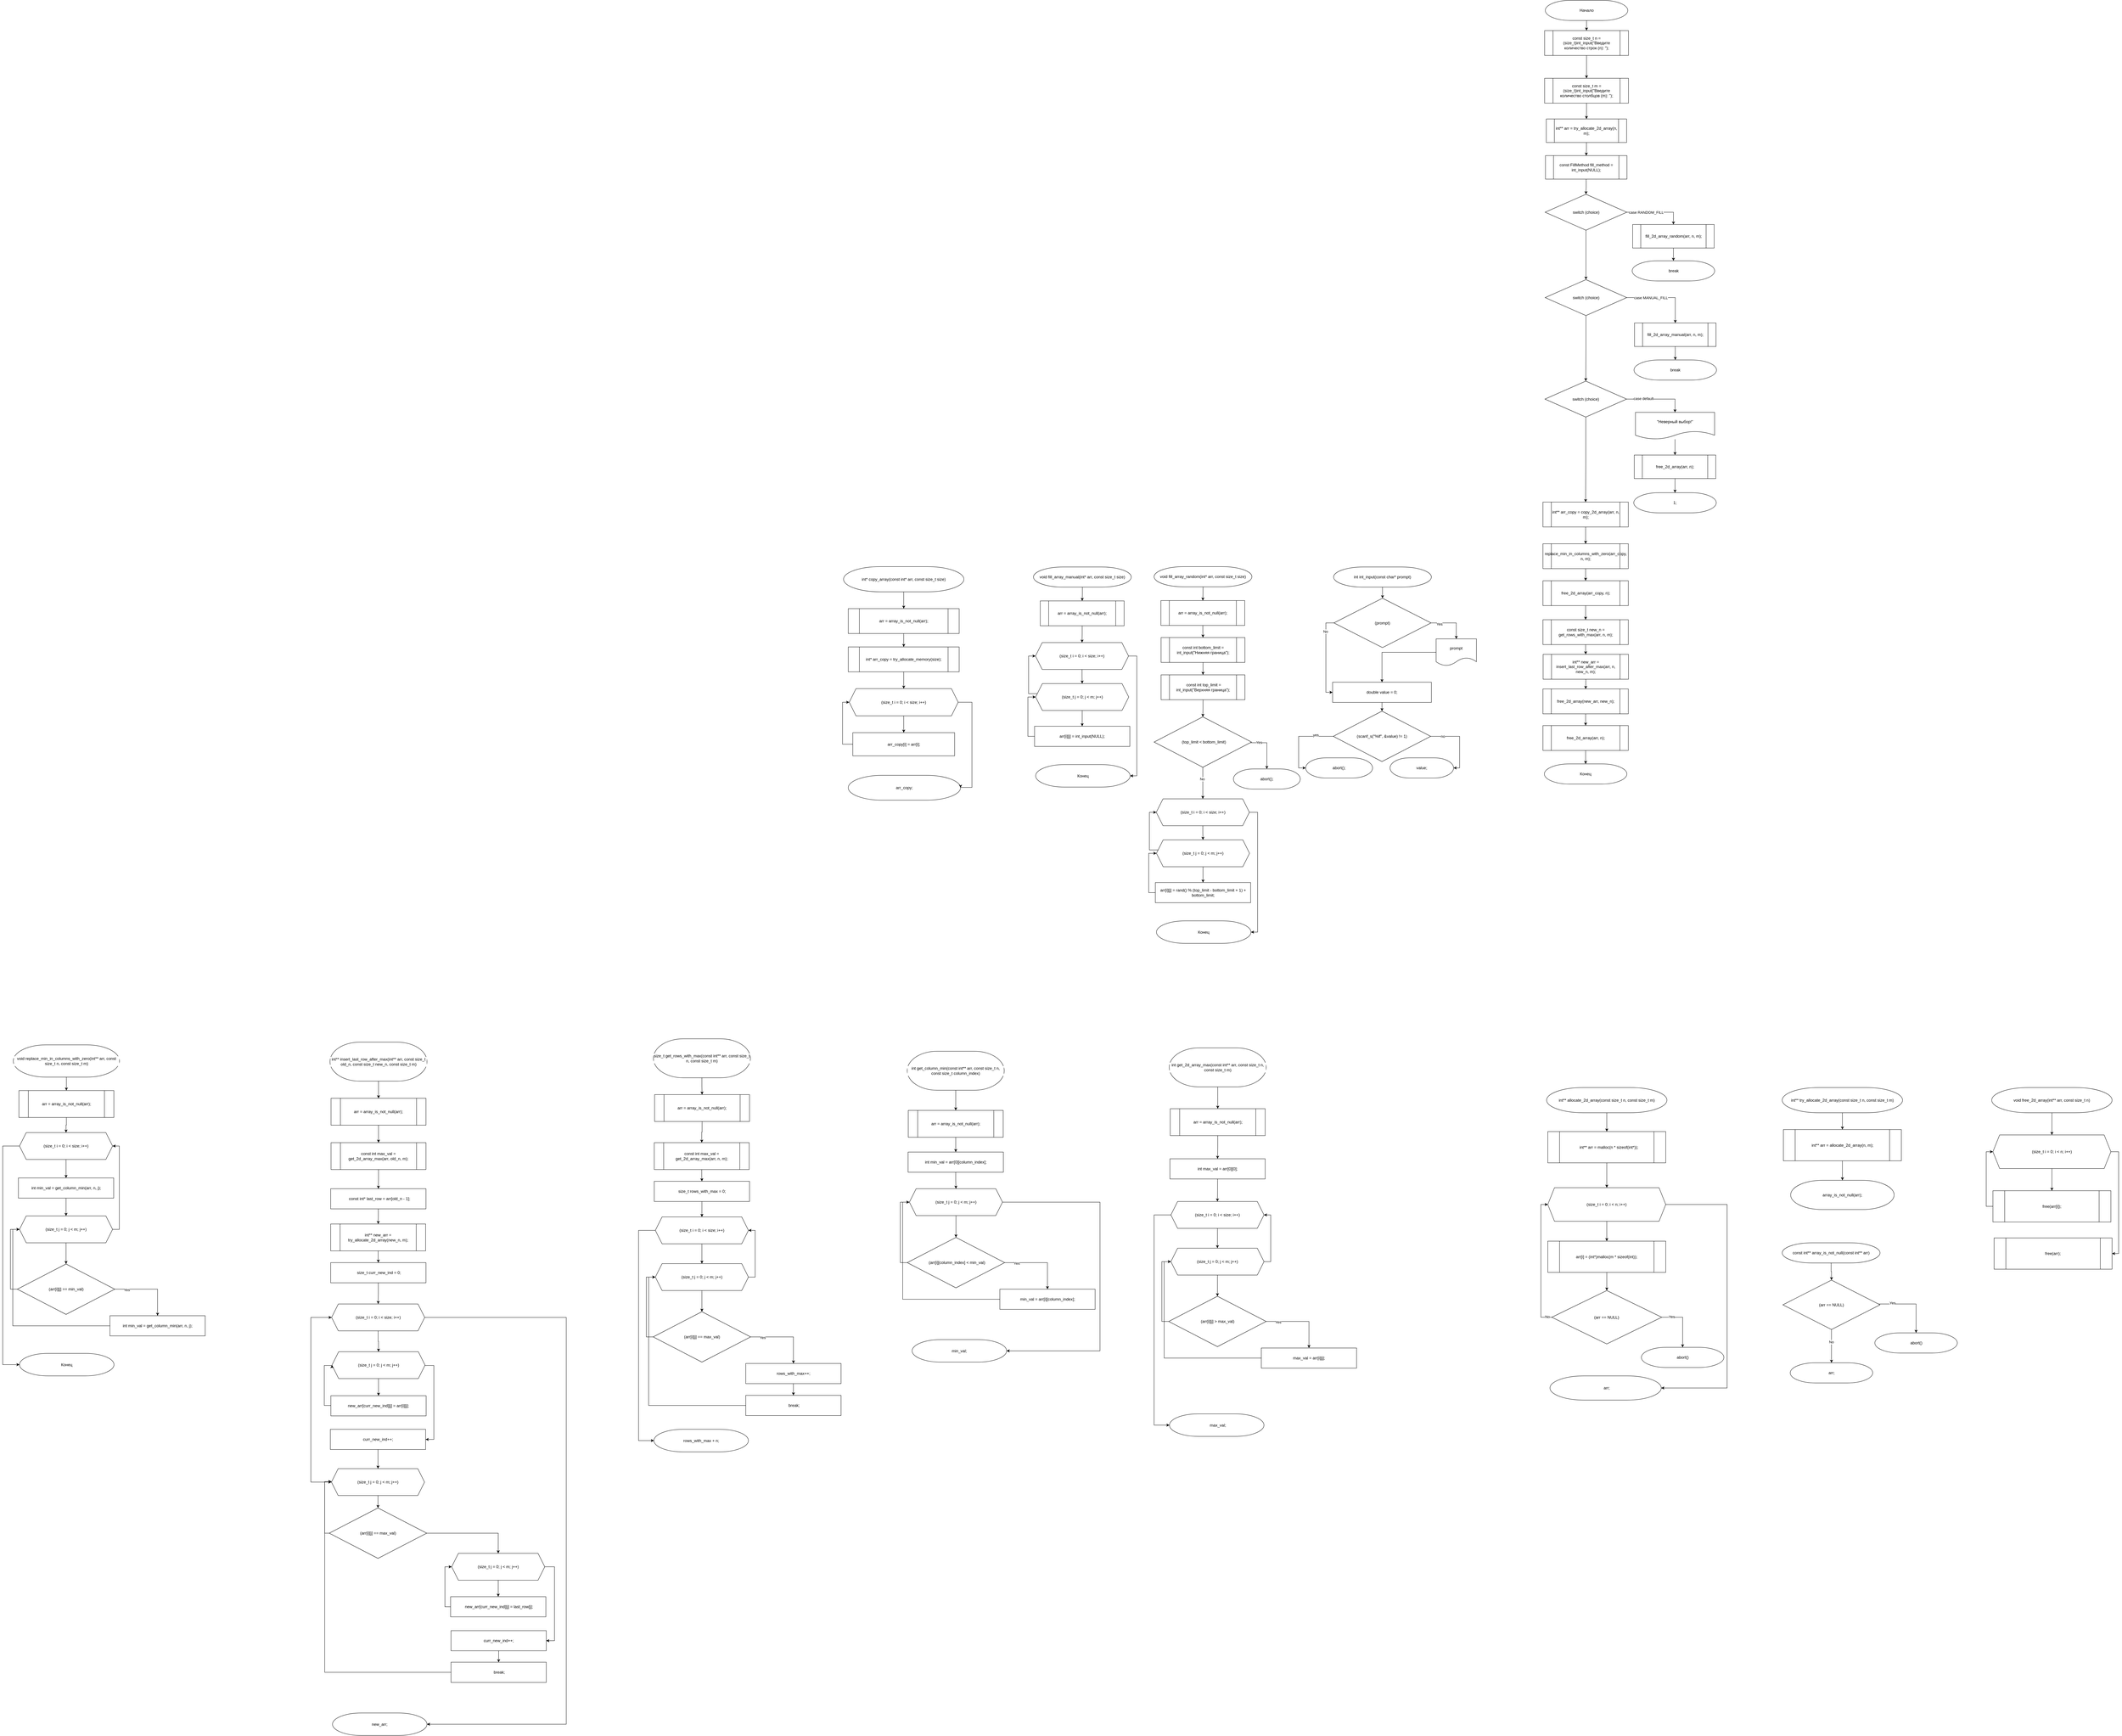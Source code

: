 <mxfile version="24.7.17">
  <diagram name="Страница — 1" id="hPPcrUByunXkYxeMK2Q-">
    <mxGraphModel dx="7170" dy="2360" grid="0" gridSize="10" guides="1" tooltips="1" connect="1" arrows="1" fold="1" page="0" pageScale="1" pageWidth="827" pageHeight="1169" math="0" shadow="0">
      <root>
        <mxCell id="0" />
        <mxCell id="1" parent="0" />
        <mxCell id="GHRtYDCEH5w4BQ2-92Rh-2" value="" style="edgeStyle=orthogonalEdgeStyle;rounded=0;orthogonalLoop=1;jettySize=auto;html=1;" parent="1" source="oDRff6TJp-jYX63QM0Q1-2" target="GHRtYDCEH5w4BQ2-92Rh-1" edge="1">
          <mxGeometry relative="1" as="geometry" />
        </mxCell>
        <mxCell id="oDRff6TJp-jYX63QM0Q1-2" value="const size_t n = (size_t)int_input(&quot;Введите количество строк (n): &quot;);" style="shape=process;whiteSpace=wrap;html=1;backgroundOutline=1;" parent="1" vertex="1">
          <mxGeometry x="1458" y="146" width="249.5" height="74" as="geometry" />
        </mxCell>
        <mxCell id="oDRff6TJp-jYX63QM0Q1-3" value="" style="edgeStyle=orthogonalEdgeStyle;rounded=0;orthogonalLoop=1;jettySize=auto;html=1;" parent="1" source="oDRff6TJp-jYX63QM0Q1-4" target="oDRff6TJp-jYX63QM0Q1-2" edge="1">
          <mxGeometry relative="1" as="geometry" />
        </mxCell>
        <mxCell id="oDRff6TJp-jYX63QM0Q1-4" value="Начало" style="strokeWidth=1;html=1;shape=mxgraph.flowchart.terminator;whiteSpace=wrap;" parent="1" vertex="1">
          <mxGeometry x="1460" y="56" width="245.5" height="60" as="geometry" />
        </mxCell>
        <mxCell id="oDRff6TJp-jYX63QM0Q1-5" value="" style="edgeStyle=orthogonalEdgeStyle;rounded=0;orthogonalLoop=1;jettySize=auto;html=1;" parent="1" source="oDRff6TJp-jYX63QM0Q1-6" target="oDRff6TJp-jYX63QM0Q1-8" edge="1">
          <mxGeometry relative="1" as="geometry" />
        </mxCell>
        <mxCell id="oDRff6TJp-jYX63QM0Q1-6" value="int** arr = try_allocate_2d_array(n, m);" style="shape=process;whiteSpace=wrap;html=1;backgroundOutline=1;" parent="1" vertex="1">
          <mxGeometry x="1463" y="409" width="239" height="70" as="geometry" />
        </mxCell>
        <mxCell id="oDRff6TJp-jYX63QM0Q1-49" style="edgeStyle=orthogonalEdgeStyle;rounded=0;orthogonalLoop=1;jettySize=auto;html=1;entryX=0.5;entryY=0;entryDx=0;entryDy=0;" parent="1" source="oDRff6TJp-jYX63QM0Q1-8" target="oDRff6TJp-jYX63QM0Q1-14" edge="1">
          <mxGeometry relative="1" as="geometry" />
        </mxCell>
        <mxCell id="oDRff6TJp-jYX63QM0Q1-8" value="const FillMethod fill_method = int_input(NULL);" style="shape=process;whiteSpace=wrap;html=1;backgroundOutline=1;" parent="1" vertex="1">
          <mxGeometry x="1460.5" y="518" width="242.5" height="70" as="geometry" />
        </mxCell>
        <mxCell id="oDRff6TJp-jYX63QM0Q1-11" style="edgeStyle=orthogonalEdgeStyle;rounded=0;orthogonalLoop=1;jettySize=auto;html=1;entryX=0.5;entryY=0;entryDx=0;entryDy=0;" parent="1" source="oDRff6TJp-jYX63QM0Q1-14" target="oDRff6TJp-jYX63QM0Q1-16" edge="1">
          <mxGeometry relative="1" as="geometry" />
        </mxCell>
        <mxCell id="oDRff6TJp-jYX63QM0Q1-12" value="case RANDOM_FILL" style="edgeLabel;html=1;align=center;verticalAlign=middle;resizable=0;points=[];" parent="oDRff6TJp-jYX63QM0Q1-11" vertex="1" connectable="0">
          <mxGeometry x="-0.552" relative="1" as="geometry">
            <mxPoint x="18" as="offset" />
          </mxGeometry>
        </mxCell>
        <mxCell id="oDRff6TJp-jYX63QM0Q1-13" style="edgeStyle=orthogonalEdgeStyle;rounded=0;orthogonalLoop=1;jettySize=auto;html=1;entryX=0.5;entryY=0;entryDx=0;entryDy=0;" parent="1" source="oDRff6TJp-jYX63QM0Q1-14" target="oDRff6TJp-jYX63QM0Q1-21" edge="1">
          <mxGeometry relative="1" as="geometry" />
        </mxCell>
        <mxCell id="oDRff6TJp-jYX63QM0Q1-14" value="switch (choice)" style="rhombus;whiteSpace=wrap;html=1;" parent="1" vertex="1">
          <mxGeometry x="1459.5" y="633" width="243" height="107" as="geometry" />
        </mxCell>
        <mxCell id="oDRff6TJp-jYX63QM0Q1-15" value="" style="edgeStyle=orthogonalEdgeStyle;rounded=0;orthogonalLoop=1;jettySize=auto;html=1;" parent="1" source="oDRff6TJp-jYX63QM0Q1-16" target="oDRff6TJp-jYX63QM0Q1-17" edge="1">
          <mxGeometry relative="1" as="geometry" />
        </mxCell>
        <mxCell id="oDRff6TJp-jYX63QM0Q1-16" value="fill_2d_array_random(arr, n, m);" style="shape=process;whiteSpace=wrap;html=1;backgroundOutline=1;" parent="1" vertex="1">
          <mxGeometry x="1720" y="723" width="242.5" height="70" as="geometry" />
        </mxCell>
        <mxCell id="oDRff6TJp-jYX63QM0Q1-17" value="break" style="strokeWidth=1;html=1;shape=mxgraph.flowchart.terminator;whiteSpace=wrap;" parent="1" vertex="1">
          <mxGeometry x="1718.5" y="831" width="245.5" height="60" as="geometry" />
        </mxCell>
        <mxCell id="oDRff6TJp-jYX63QM0Q1-18" style="edgeStyle=orthogonalEdgeStyle;rounded=0;orthogonalLoop=1;jettySize=auto;html=1;entryX=0.5;entryY=0;entryDx=0;entryDy=0;" parent="1" source="oDRff6TJp-jYX63QM0Q1-21" target="oDRff6TJp-jYX63QM0Q1-23" edge="1">
          <mxGeometry relative="1" as="geometry" />
        </mxCell>
        <mxCell id="oDRff6TJp-jYX63QM0Q1-19" value="case&amp;nbsp;MANUAL_FILL" style="edgeLabel;html=1;align=center;verticalAlign=middle;resizable=0;points=[];" parent="oDRff6TJp-jYX63QM0Q1-18" vertex="1" connectable="0">
          <mxGeometry x="-0.607" y="-1" relative="1" as="geometry">
            <mxPoint x="28" y="-1" as="offset" />
          </mxGeometry>
        </mxCell>
        <mxCell id="oDRff6TJp-jYX63QM0Q1-20" style="edgeStyle=orthogonalEdgeStyle;rounded=0;orthogonalLoop=1;jettySize=auto;html=1;entryX=0.5;entryY=0;entryDx=0;entryDy=0;" parent="1" source="oDRff6TJp-jYX63QM0Q1-21" target="oDRff6TJp-jYX63QM0Q1-34" edge="1">
          <mxGeometry relative="1" as="geometry">
            <mxPoint x="1581" y="1181" as="targetPoint" />
          </mxGeometry>
        </mxCell>
        <mxCell id="oDRff6TJp-jYX63QM0Q1-21" value="switch (choice)" style="rhombus;whiteSpace=wrap;html=1;" parent="1" vertex="1">
          <mxGeometry x="1459.5" y="887" width="243" height="107" as="geometry" />
        </mxCell>
        <mxCell id="oDRff6TJp-jYX63QM0Q1-22" value="" style="edgeStyle=orthogonalEdgeStyle;rounded=0;orthogonalLoop=1;jettySize=auto;html=1;" parent="1" source="oDRff6TJp-jYX63QM0Q1-23" target="oDRff6TJp-jYX63QM0Q1-24" edge="1">
          <mxGeometry relative="1" as="geometry" />
        </mxCell>
        <mxCell id="oDRff6TJp-jYX63QM0Q1-23" value="fill_2d_array_manual(arr, n, m);" style="shape=process;whiteSpace=wrap;html=1;backgroundOutline=1;" parent="1" vertex="1">
          <mxGeometry x="1725.5" y="1016" width="242.5" height="70" as="geometry" />
        </mxCell>
        <mxCell id="oDRff6TJp-jYX63QM0Q1-24" value="break" style="strokeWidth=1;html=1;shape=mxgraph.flowchart.terminator;whiteSpace=wrap;" parent="1" vertex="1">
          <mxGeometry x="1724" y="1126" width="245.5" height="60" as="geometry" />
        </mxCell>
        <mxCell id="oDRff6TJp-jYX63QM0Q1-32" style="edgeStyle=orthogonalEdgeStyle;rounded=0;orthogonalLoop=1;jettySize=auto;html=1;entryX=0.5;entryY=0;entryDx=0;entryDy=0;" parent="1" source="oDRff6TJp-jYX63QM0Q1-34" target="oDRff6TJp-jYX63QM0Q1-37" edge="1">
          <mxGeometry relative="1" as="geometry" />
        </mxCell>
        <mxCell id="oDRff6TJp-jYX63QM0Q1-33" value="case&amp;nbsp;default" style="edgeLabel;html=1;align=center;verticalAlign=middle;resizable=0;points=[];" parent="oDRff6TJp-jYX63QM0Q1-32" vertex="1" connectable="0">
          <mxGeometry x="-0.46" y="2" relative="1" as="geometry">
            <mxPoint as="offset" />
          </mxGeometry>
        </mxCell>
        <mxCell id="oDRff6TJp-jYX63QM0Q1-48" style="edgeStyle=orthogonalEdgeStyle;rounded=0;orthogonalLoop=1;jettySize=auto;html=1;entryX=0.5;entryY=0;entryDx=0;entryDy=0;" parent="1" source="oDRff6TJp-jYX63QM0Q1-34" target="oDRff6TJp-jYX63QM0Q1-42" edge="1">
          <mxGeometry relative="1" as="geometry" />
        </mxCell>
        <mxCell id="oDRff6TJp-jYX63QM0Q1-34" value="switch (choice)" style="rhombus;whiteSpace=wrap;html=1;" parent="1" vertex="1">
          <mxGeometry x="1459" y="1189" width="243" height="107" as="geometry" />
        </mxCell>
        <mxCell id="oDRff6TJp-jYX63QM0Q1-35" value=" 1;" style="strokeWidth=1;html=1;shape=mxgraph.flowchart.terminator;whiteSpace=wrap;" parent="1" vertex="1">
          <mxGeometry x="1723.25" y="1521" width="245.5" height="60" as="geometry" />
        </mxCell>
        <mxCell id="oDRff6TJp-jYX63QM0Q1-39" value="" style="edgeStyle=orthogonalEdgeStyle;rounded=0;orthogonalLoop=1;jettySize=auto;html=1;" parent="1" source="oDRff6TJp-jYX63QM0Q1-37" target="oDRff6TJp-jYX63QM0Q1-38" edge="1">
          <mxGeometry relative="1" as="geometry" />
        </mxCell>
        <mxCell id="oDRff6TJp-jYX63QM0Q1-37" value="&quot;Неверный выбор!&quot;" style="shape=document;whiteSpace=wrap;html=1;boundedLbl=1;" parent="1" vertex="1">
          <mxGeometry x="1728.25" y="1282" width="235.5" height="80" as="geometry" />
        </mxCell>
        <mxCell id="oDRff6TJp-jYX63QM0Q1-40" value="" style="edgeStyle=orthogonalEdgeStyle;rounded=0;orthogonalLoop=1;jettySize=auto;html=1;" parent="1" source="oDRff6TJp-jYX63QM0Q1-38" target="oDRff6TJp-jYX63QM0Q1-35" edge="1">
          <mxGeometry relative="1" as="geometry" />
        </mxCell>
        <mxCell id="oDRff6TJp-jYX63QM0Q1-38" value="free_2d_array(arr, n);" style="shape=process;whiteSpace=wrap;html=1;backgroundOutline=1;" parent="1" vertex="1">
          <mxGeometry x="1724.75" y="1409" width="242.5" height="70" as="geometry" />
        </mxCell>
        <mxCell id="-zyMJAFenhCZZxNxGUtv-7" value="" style="edgeStyle=orthogonalEdgeStyle;rounded=0;orthogonalLoop=1;jettySize=auto;html=1;" parent="1" source="oDRff6TJp-jYX63QM0Q1-42" target="oDRff6TJp-jYX63QM0Q1-43" edge="1">
          <mxGeometry relative="1" as="geometry" />
        </mxCell>
        <mxCell id="oDRff6TJp-jYX63QM0Q1-42" value="int** arr_copy = copy_2d_array(arr, n, m);" style="shape=process;whiteSpace=wrap;html=1;backgroundOutline=1;" parent="1" vertex="1">
          <mxGeometry x="1453" y="1549" width="254" height="74" as="geometry" />
        </mxCell>
        <mxCell id="-zyMJAFenhCZZxNxGUtv-8" value="" style="edgeStyle=orthogonalEdgeStyle;rounded=0;orthogonalLoop=1;jettySize=auto;html=1;" parent="1" source="oDRff6TJp-jYX63QM0Q1-43" target="oDRff6TJp-jYX63QM0Q1-46" edge="1">
          <mxGeometry relative="1" as="geometry" />
        </mxCell>
        <mxCell id="oDRff6TJp-jYX63QM0Q1-43" value="replace_min_in_columns_with_zero(arr_copy, n, m);" style="shape=process;whiteSpace=wrap;html=1;backgroundOutline=1;" parent="1" vertex="1">
          <mxGeometry x="1453" y="1673" width="254" height="74" as="geometry" />
        </mxCell>
        <mxCell id="-zyMJAFenhCZZxNxGUtv-9" value="" style="edgeStyle=orthogonalEdgeStyle;rounded=0;orthogonalLoop=1;jettySize=auto;html=1;" parent="1" source="oDRff6TJp-jYX63QM0Q1-46" target="-zyMJAFenhCZZxNxGUtv-1" edge="1">
          <mxGeometry relative="1" as="geometry" />
        </mxCell>
        <mxCell id="oDRff6TJp-jYX63QM0Q1-46" value="free_2d_array(arr_copy, n);" style="shape=process;whiteSpace=wrap;html=1;backgroundOutline=1;" parent="1" vertex="1">
          <mxGeometry x="1453" y="1783" width="254" height="74" as="geometry" />
        </mxCell>
        <mxCell id="-zyMJAFenhCZZxNxGUtv-13" value="" style="edgeStyle=orthogonalEdgeStyle;rounded=0;orthogonalLoop=1;jettySize=auto;html=1;" parent="1" source="oDRff6TJp-jYX63QM0Q1-47" target="-zyMJAFenhCZZxNxGUtv-3" edge="1">
          <mxGeometry relative="1" as="geometry" />
        </mxCell>
        <mxCell id="oDRff6TJp-jYX63QM0Q1-47" value="free_2d_array(new_arr, new_n);" style="shape=process;whiteSpace=wrap;html=1;backgroundOutline=1;" parent="1" vertex="1">
          <mxGeometry x="1453" y="2105" width="254" height="74" as="geometry" />
        </mxCell>
        <mxCell id="oDRff6TJp-jYX63QM0Q1-50" style="edgeStyle=orthogonalEdgeStyle;rounded=0;orthogonalLoop=1;jettySize=auto;html=1;entryX=1;entryY=0.5;entryDx=0;entryDy=0;exitX=1;exitY=0.5;exitDx=0;exitDy=0;entryPerimeter=0;" parent="1" source="oDRff6TJp-jYX63QM0Q1-54" target="oDRff6TJp-jYX63QM0Q1-58" edge="1">
          <mxGeometry relative="1" as="geometry">
            <mxPoint x="1112.59" y="2252" as="sourcePoint" />
            <mxPoint x="1182.59" y="2432" as="targetPoint" />
            <Array as="points">
              <mxPoint x="1205.09" y="2246" />
              <mxPoint x="1205.09" y="2340" />
            </Array>
          </mxGeometry>
        </mxCell>
        <mxCell id="oDRff6TJp-jYX63QM0Q1-51" value="no" style="edgeLabel;html=1;align=center;verticalAlign=middle;resizable=0;points=[];" parent="oDRff6TJp-jYX63QM0Q1-50" vertex="1" connectable="0">
          <mxGeometry x="-0.638" relative="1" as="geometry">
            <mxPoint as="offset" />
          </mxGeometry>
        </mxCell>
        <mxCell id="oDRff6TJp-jYX63QM0Q1-52" style="edgeStyle=orthogonalEdgeStyle;rounded=0;orthogonalLoop=1;jettySize=auto;html=1;entryX=0;entryY=0.5;entryDx=0;entryDy=0;exitX=0;exitY=0.5;exitDx=0;exitDy=0;entryPerimeter=0;" parent="1" source="oDRff6TJp-jYX63QM0Q1-54" target="oDRff6TJp-jYX63QM0Q1-57" edge="1">
          <mxGeometry relative="1" as="geometry">
            <mxPoint x="832.59" y="2252" as="sourcePoint" />
            <mxPoint x="757.59" y="2432" as="targetPoint" />
            <Array as="points">
              <mxPoint x="726.09" y="2246" />
              <mxPoint x="726.09" y="2340" />
            </Array>
          </mxGeometry>
        </mxCell>
        <mxCell id="oDRff6TJp-jYX63QM0Q1-53" value="yes" style="edgeLabel;html=1;align=center;verticalAlign=middle;resizable=0;points=[];" parent="oDRff6TJp-jYX63QM0Q1-52" vertex="1" connectable="0">
          <mxGeometry x="-0.517" y="-4" relative="1" as="geometry">
            <mxPoint as="offset" />
          </mxGeometry>
        </mxCell>
        <mxCell id="oDRff6TJp-jYX63QM0Q1-54" value=" (scanf_s(&quot;%lf&quot;, &amp;amp;value) != 1)" style="rhombus;whiteSpace=wrap;html=1;" parent="1" vertex="1">
          <mxGeometry x="829.09" y="2171" width="290" height="150" as="geometry" />
        </mxCell>
        <mxCell id="oDRff6TJp-jYX63QM0Q1-68" value="" style="edgeStyle=orthogonalEdgeStyle;rounded=0;orthogonalLoop=1;jettySize=auto;html=1;" parent="1" source="oDRff6TJp-jYX63QM0Q1-56" target="oDRff6TJp-jYX63QM0Q1-61" edge="1">
          <mxGeometry relative="1" as="geometry" />
        </mxCell>
        <mxCell id="oDRff6TJp-jYX63QM0Q1-56" value="&lt;div style=&quot;background-color: rgb(255, 255, 255);&quot;&gt;&lt;pre style=&quot;&quot;&gt;&lt;font style=&quot;&quot;&gt;&lt;font face=&quot;Helvetica&quot;&gt;&lt;span style=&quot;white-space: normal;&quot;&gt;int int_input(const char* prompt)&lt;/span&gt;&lt;/font&gt;&lt;font face=&quot;JetBrains Mono, monospace&quot; color=&quot;#202020&quot;&gt;&lt;br&gt;&lt;/font&gt;&lt;/font&gt;&lt;/pre&gt;&lt;/div&gt;" style="strokeWidth=1;html=1;shape=mxgraph.flowchart.terminator;whiteSpace=wrap;" parent="1" vertex="1">
          <mxGeometry x="830.09" y="1742" width="291" height="60" as="geometry" />
        </mxCell>
        <mxCell id="oDRff6TJp-jYX63QM0Q1-57" value="&lt;font style=&quot;font-size: 12px;&quot;&gt;abort();&lt;/font&gt;" style="strokeWidth=1;html=1;shape=mxgraph.flowchart.terminator;whiteSpace=wrap;" parent="1" vertex="1">
          <mxGeometry x="747.09" y="2310" width="199" height="60" as="geometry" />
        </mxCell>
        <mxCell id="oDRff6TJp-jYX63QM0Q1-58" value="&lt;font style=&quot;font-size: 12px;&quot;&gt; value;&lt;/font&gt;" style="strokeWidth=1;html=1;shape=mxgraph.flowchart.terminator;whiteSpace=wrap;" parent="1" vertex="1">
          <mxGeometry x="998.09" y="2310" width="189" height="60" as="geometry" />
        </mxCell>
        <mxCell id="oDRff6TJp-jYX63QM0Q1-59" value="" style="edgeStyle=orthogonalEdgeStyle;rounded=0;orthogonalLoop=1;jettySize=auto;html=1;" parent="1" source="oDRff6TJp-jYX63QM0Q1-60" target="oDRff6TJp-jYX63QM0Q1-54" edge="1">
          <mxGeometry relative="1" as="geometry" />
        </mxCell>
        <mxCell id="oDRff6TJp-jYX63QM0Q1-60" value="double value = 0;" style="rounded=0;whiteSpace=wrap;html=1;" parent="1" vertex="1">
          <mxGeometry x="827.09" y="2085" width="294" height="60" as="geometry" />
        </mxCell>
        <mxCell id="oDRff6TJp-jYX63QM0Q1-63" style="edgeStyle=orthogonalEdgeStyle;rounded=0;orthogonalLoop=1;jettySize=auto;html=1;entryX=0.5;entryY=0;entryDx=0;entryDy=0;" parent="1" source="oDRff6TJp-jYX63QM0Q1-61" target="oDRff6TJp-jYX63QM0Q1-62" edge="1">
          <mxGeometry relative="1" as="geometry" />
        </mxCell>
        <mxCell id="oDRff6TJp-jYX63QM0Q1-64" value="Yes" style="edgeLabel;html=1;align=center;verticalAlign=middle;resizable=0;points=[];" parent="oDRff6TJp-jYX63QM0Q1-63" vertex="1" connectable="0">
          <mxGeometry x="-0.591" y="-3" relative="1" as="geometry">
            <mxPoint as="offset" />
          </mxGeometry>
        </mxCell>
        <mxCell id="oDRff6TJp-jYX63QM0Q1-66" style="edgeStyle=orthogonalEdgeStyle;rounded=0;orthogonalLoop=1;jettySize=auto;html=1;entryX=0;entryY=0.5;entryDx=0;entryDy=0;" parent="1" source="oDRff6TJp-jYX63QM0Q1-61" target="oDRff6TJp-jYX63QM0Q1-60" edge="1">
          <mxGeometry relative="1" as="geometry">
            <Array as="points">
              <mxPoint x="807.14" y="1909" />
              <mxPoint x="807.14" y="2115" />
            </Array>
          </mxGeometry>
        </mxCell>
        <mxCell id="oDRff6TJp-jYX63QM0Q1-67" value="No" style="edgeLabel;html=1;align=center;verticalAlign=middle;resizable=0;points=[];" parent="oDRff6TJp-jYX63QM0Q1-66" vertex="1" connectable="0">
          <mxGeometry x="-0.603" y="-1" relative="1" as="geometry">
            <mxPoint as="offset" />
          </mxGeometry>
        </mxCell>
        <mxCell id="oDRff6TJp-jYX63QM0Q1-61" value=" (prompt)" style="rhombus;whiteSpace=wrap;html=1;" parent="1" vertex="1">
          <mxGeometry x="831.06" y="1835" width="289.05" height="147" as="geometry" />
        </mxCell>
        <mxCell id="oDRff6TJp-jYX63QM0Q1-65" style="edgeStyle=orthogonalEdgeStyle;rounded=0;orthogonalLoop=1;jettySize=auto;html=1;entryX=0.5;entryY=0;entryDx=0;entryDy=0;" parent="1" source="oDRff6TJp-jYX63QM0Q1-62" target="oDRff6TJp-jYX63QM0Q1-60" edge="1">
          <mxGeometry relative="1" as="geometry" />
        </mxCell>
        <mxCell id="oDRff6TJp-jYX63QM0Q1-62" value="prompt" style="shape=document;whiteSpace=wrap;html=1;boundedLbl=1;" parent="1" vertex="1">
          <mxGeometry x="1135.14" y="1956" width="120" height="80" as="geometry" />
        </mxCell>
        <mxCell id="oDRff6TJp-jYX63QM0Q1-90" value="" style="edgeStyle=orthogonalEdgeStyle;rounded=0;orthogonalLoop=1;jettySize=auto;html=1;" parent="1" source="oDRff6TJp-jYX63QM0Q1-69" target="oDRff6TJp-jYX63QM0Q1-89" edge="1">
          <mxGeometry relative="1" as="geometry" />
        </mxCell>
        <mxCell id="oDRff6TJp-jYX63QM0Q1-69" value="&lt;div style=&quot;background-color: rgb(255, 255, 255);&quot;&gt;&lt;pre style=&quot;&quot;&gt;&lt;font style=&quot;&quot;&gt;&lt;font face=&quot;Helvetica&quot;&gt;&lt;span style=&quot;white-space: normal;&quot;&gt;void fill_array_random(int* arr, const size_t size)&lt;/span&gt;&lt;/font&gt;&lt;font face=&quot;JetBrains Mono, monospace&quot; color=&quot;#202020&quot;&gt;&lt;br&gt;&lt;/font&gt;&lt;/font&gt;&lt;/pre&gt;&lt;/div&gt;" style="strokeWidth=1;html=1;shape=mxgraph.flowchart.terminator;whiteSpace=wrap;" parent="1" vertex="1">
          <mxGeometry x="296" y="1741" width="291" height="60" as="geometry" />
        </mxCell>
        <mxCell id="oDRff6TJp-jYX63QM0Q1-73" value="" style="edgeStyle=orthogonalEdgeStyle;rounded=0;orthogonalLoop=1;jettySize=auto;html=1;" parent="1" source="oDRff6TJp-jYX63QM0Q1-70" target="oDRff6TJp-jYX63QM0Q1-72" edge="1">
          <mxGeometry relative="1" as="geometry" />
        </mxCell>
        <mxCell id="oDRff6TJp-jYX63QM0Q1-70" value="const int bottom_limit = int_input(&quot;Нижняя граница&quot;);" style="shape=process;whiteSpace=wrap;html=1;backgroundOutline=1;" parent="1" vertex="1">
          <mxGeometry x="316.75" y="1952" width="249.5" height="74" as="geometry" />
        </mxCell>
        <mxCell id="oDRff6TJp-jYX63QM0Q1-79" value="" style="edgeStyle=orthogonalEdgeStyle;rounded=0;orthogonalLoop=1;jettySize=auto;html=1;" parent="1" source="oDRff6TJp-jYX63QM0Q1-72" target="oDRff6TJp-jYX63QM0Q1-75" edge="1">
          <mxGeometry relative="1" as="geometry" />
        </mxCell>
        <mxCell id="oDRff6TJp-jYX63QM0Q1-72" value="&amp;nbsp;const int top_limit = int_input(&quot;Верхняя граница&quot;);" style="shape=process;whiteSpace=wrap;html=1;backgroundOutline=1;" parent="1" vertex="1">
          <mxGeometry x="316.75" y="2063" width="249.5" height="74" as="geometry" />
        </mxCell>
        <mxCell id="oDRff6TJp-jYX63QM0Q1-84" style="edgeStyle=orthogonalEdgeStyle;rounded=0;orthogonalLoop=1;jettySize=auto;html=1;" parent="1" source="oDRff6TJp-jYX63QM0Q1-75" target="oDRff6TJp-jYX63QM0Q1-80" edge="1">
          <mxGeometry relative="1" as="geometry" />
        </mxCell>
        <mxCell id="oDRff6TJp-jYX63QM0Q1-86" value="No" style="edgeLabel;html=1;align=center;verticalAlign=middle;resizable=0;points=[];" parent="oDRff6TJp-jYX63QM0Q1-84" vertex="1" connectable="0">
          <mxGeometry x="-0.255" y="-2" relative="1" as="geometry">
            <mxPoint as="offset" />
          </mxGeometry>
        </mxCell>
        <mxCell id="oDRff6TJp-jYX63QM0Q1-75" value="&amp;nbsp; (top_limit &amp;lt; bottom_limit)" style="rhombus;whiteSpace=wrap;html=1;" parent="1" vertex="1">
          <mxGeometry x="296" y="2188" width="290" height="150" as="geometry" />
        </mxCell>
        <mxCell id="oDRff6TJp-jYX63QM0Q1-76" value="&lt;font style=&quot;font-size: 12px;&quot;&gt;abort();&lt;/font&gt;" style="strokeWidth=1;html=1;shape=mxgraph.flowchart.terminator;whiteSpace=wrap;" parent="1" vertex="1">
          <mxGeometry x="532" y="2343" width="199" height="60" as="geometry" />
        </mxCell>
        <mxCell id="oDRff6TJp-jYX63QM0Q1-77" style="edgeStyle=orthogonalEdgeStyle;rounded=0;orthogonalLoop=1;jettySize=auto;html=1;entryX=0.5;entryY=0;entryDx=0;entryDy=0;entryPerimeter=0;" parent="1" source="oDRff6TJp-jYX63QM0Q1-75" target="oDRff6TJp-jYX63QM0Q1-76" edge="1">
          <mxGeometry relative="1" as="geometry">
            <Array as="points">
              <mxPoint x="632" y="2265" />
            </Array>
          </mxGeometry>
        </mxCell>
        <mxCell id="oDRff6TJp-jYX63QM0Q1-85" value="Yes" style="edgeLabel;html=1;align=center;verticalAlign=middle;resizable=0;points=[];" parent="oDRff6TJp-jYX63QM0Q1-77" vertex="1" connectable="0">
          <mxGeometry x="-0.594" y="1" relative="1" as="geometry">
            <mxPoint as="offset" />
          </mxGeometry>
        </mxCell>
        <mxCell id="GHRtYDCEH5w4BQ2-92Rh-24" value="" style="edgeStyle=orthogonalEdgeStyle;rounded=0;orthogonalLoop=1;jettySize=auto;html=1;" parent="1" source="oDRff6TJp-jYX63QM0Q1-80" target="GHRtYDCEH5w4BQ2-92Rh-23" edge="1">
          <mxGeometry relative="1" as="geometry" />
        </mxCell>
        <mxCell id="oDRff6TJp-jYX63QM0Q1-80" value=" (size_t i = 0; i &amp;lt; size; i++)" style="shape=hexagon;perimeter=hexagonPerimeter2;whiteSpace=wrap;html=1;fixedSize=1;" parent="1" vertex="1">
          <mxGeometry x="302.5" y="2432" width="277" height="80" as="geometry" />
        </mxCell>
        <mxCell id="GHRtYDCEH5w4BQ2-92Rh-26" style="edgeStyle=orthogonalEdgeStyle;rounded=0;orthogonalLoop=1;jettySize=auto;html=1;entryX=0;entryY=0.5;entryDx=0;entryDy=0;" parent="1" source="oDRff6TJp-jYX63QM0Q1-81" target="GHRtYDCEH5w4BQ2-92Rh-23" edge="1">
          <mxGeometry relative="1" as="geometry">
            <Array as="points">
              <mxPoint x="280" y="2711" />
              <mxPoint x="280" y="2594" />
            </Array>
          </mxGeometry>
        </mxCell>
        <mxCell id="oDRff6TJp-jYX63QM0Q1-81" value="arr[i][j] = rand() % (top_limit - bottom_limit + 1) + bottom_limit;" style="rounded=0;whiteSpace=wrap;html=1;" parent="1" vertex="1">
          <mxGeometry x="299.75" y="2681" width="283.5" height="60" as="geometry" />
        </mxCell>
        <mxCell id="oDRff6TJp-jYX63QM0Q1-91" value="" style="edgeStyle=orthogonalEdgeStyle;rounded=0;orthogonalLoop=1;jettySize=auto;html=1;" parent="1" source="oDRff6TJp-jYX63QM0Q1-89" target="oDRff6TJp-jYX63QM0Q1-70" edge="1">
          <mxGeometry relative="1" as="geometry" />
        </mxCell>
        <mxCell id="oDRff6TJp-jYX63QM0Q1-89" value="arr = array_is_not_null(arr);" style="shape=process;whiteSpace=wrap;html=1;backgroundOutline=1;" parent="1" vertex="1">
          <mxGeometry x="316.25" y="1842" width="249.5" height="74" as="geometry" />
        </mxCell>
        <mxCell id="oDRff6TJp-jYX63QM0Q1-92" value="" style="edgeStyle=orthogonalEdgeStyle;rounded=0;orthogonalLoop=1;jettySize=auto;html=1;" parent="1" source="oDRff6TJp-jYX63QM0Q1-93" target="oDRff6TJp-jYX63QM0Q1-94" edge="1">
          <mxGeometry relative="1" as="geometry" />
        </mxCell>
        <mxCell id="oDRff6TJp-jYX63QM0Q1-93" value="&lt;div style=&quot;background-color: rgb(255, 255, 255);&quot;&gt;&lt;pre style=&quot;&quot;&gt;&lt;font style=&quot;&quot;&gt;&lt;font face=&quot;Helvetica&quot;&gt;&lt;span style=&quot;white-space: normal;&quot;&gt;void fill_array_manual(int* arr, const size_t size)&lt;/span&gt;&lt;/font&gt;&lt;font face=&quot;JetBrains Mono, monospace&quot; color=&quot;#202020&quot;&gt;&lt;br&gt;&lt;/font&gt;&lt;/font&gt;&lt;/pre&gt;&lt;/div&gt;" style="strokeWidth=1;html=1;shape=mxgraph.flowchart.terminator;whiteSpace=wrap;" parent="1" vertex="1">
          <mxGeometry x="-62.94" y="1742" width="291" height="60" as="geometry" />
        </mxCell>
        <mxCell id="GHRtYDCEH5w4BQ2-92Rh-39" value="" style="edgeStyle=orthogonalEdgeStyle;rounded=0;orthogonalLoop=1;jettySize=auto;html=1;" parent="1" source="oDRff6TJp-jYX63QM0Q1-94" target="GHRtYDCEH5w4BQ2-92Rh-31" edge="1">
          <mxGeometry relative="1" as="geometry" />
        </mxCell>
        <mxCell id="oDRff6TJp-jYX63QM0Q1-94" value="arr = array_is_not_null(arr);" style="shape=process;whiteSpace=wrap;html=1;backgroundOutline=1;" parent="1" vertex="1">
          <mxGeometry x="-42.69" y="1843" width="249.5" height="74" as="geometry" />
        </mxCell>
        <mxCell id="oDRff6TJp-jYX63QM0Q1-117" style="edgeStyle=orthogonalEdgeStyle;rounded=0;orthogonalLoop=1;jettySize=auto;html=1;entryX=1;entryY=0.5;entryDx=0;entryDy=0;entryPerimeter=0;" parent="1" edge="1">
          <mxGeometry relative="1" as="geometry">
            <Array as="points">
              <mxPoint x="-449" y="655" />
              <mxPoint x="-449" y="1052" />
            </Array>
            <mxPoint x="-621.0" y="654.5" as="sourcePoint" />
          </mxGeometry>
        </mxCell>
        <mxCell id="oDRff6TJp-jYX63QM0Q1-163" value="" style="edgeStyle=orthogonalEdgeStyle;rounded=0;orthogonalLoop=1;jettySize=auto;html=1;" parent="1" source="oDRff6TJp-jYX63QM0Q1-160" target="oDRff6TJp-jYX63QM0Q1-161" edge="1">
          <mxGeometry relative="1" as="geometry" />
        </mxCell>
        <mxCell id="oDRff6TJp-jYX63QM0Q1-160" value="&lt;div style=&quot;background-color: rgb(255, 255, 255);&quot;&gt;&lt;pre style=&quot;&quot;&gt;&lt;font style=&quot;&quot;&gt;&lt;font face=&quot;Helvetica&quot;&gt;&lt;span style=&quot;white-space: normal;&quot;&gt;int** try_allocate_2d_array(const size_t n, const size_t m)&lt;/span&gt;&lt;/font&gt;&lt;font face=&quot;JetBrains Mono, monospace&quot; color=&quot;#202020&quot;&gt;&lt;br&gt;&lt;/font&gt;&lt;/font&gt;&lt;/pre&gt;&lt;/div&gt;" style="strokeWidth=1;html=1;shape=mxgraph.flowchart.terminator;whiteSpace=wrap;" parent="1" vertex="1">
          <mxGeometry x="2165" y="3291" width="358" height="75" as="geometry" />
        </mxCell>
        <mxCell id="oDRff6TJp-jYX63QM0Q1-164" value="" style="edgeStyle=orthogonalEdgeStyle;rounded=0;orthogonalLoop=1;jettySize=auto;html=1;" parent="1" source="oDRff6TJp-jYX63QM0Q1-161" target="oDRff6TJp-jYX63QM0Q1-162" edge="1">
          <mxGeometry relative="1" as="geometry" />
        </mxCell>
        <mxCell id="GHRtYDCEH5w4BQ2-92Rh-5" style="edgeStyle=orthogonalEdgeStyle;rounded=0;orthogonalLoop=1;jettySize=auto;html=1;" parent="1" source="oDRff6TJp-jYX63QM0Q1-161" target="oDRff6TJp-jYX63QM0Q1-162" edge="1">
          <mxGeometry relative="1" as="geometry" />
        </mxCell>
        <mxCell id="oDRff6TJp-jYX63QM0Q1-161" value="int** arr = allocate_2d_array(n, m);" style="shape=process;whiteSpace=wrap;html=1;backgroundOutline=1;" parent="1" vertex="1">
          <mxGeometry x="2168.5" y="3416" width="351" height="93" as="geometry" />
        </mxCell>
        <mxCell id="oDRff6TJp-jYX63QM0Q1-162" value=" array_is_not_null(arr);" style="strokeWidth=1;html=1;shape=mxgraph.flowchart.terminator;whiteSpace=wrap;" parent="1" vertex="1">
          <mxGeometry x="2190.07" y="3567" width="307.87" height="87" as="geometry" />
        </mxCell>
        <mxCell id="oDRff6TJp-jYX63QM0Q1-167" value="" style="edgeStyle=orthogonalEdgeStyle;rounded=0;orthogonalLoop=1;jettySize=auto;html=1;" parent="1" source="oDRff6TJp-jYX63QM0Q1-165" target="oDRff6TJp-jYX63QM0Q1-166" edge="1">
          <mxGeometry relative="1" as="geometry" />
        </mxCell>
        <mxCell id="oDRff6TJp-jYX63QM0Q1-165" value="&lt;div style=&quot;background-color: rgb(255, 255, 255);&quot;&gt;&lt;pre style=&quot;&quot;&gt;&lt;font style=&quot;&quot;&gt;&lt;font face=&quot;Helvetica&quot;&gt;&lt;span style=&quot;white-space: normal;&quot;&gt;int* copy_array(const int* arr, const size_t size)&lt;/span&gt;&lt;/font&gt;&lt;font face=&quot;JetBrains Mono, monospace&quot; color=&quot;#202020&quot;&gt;&lt;br&gt;&lt;/font&gt;&lt;/font&gt;&lt;/pre&gt;&lt;/div&gt;" style="strokeWidth=1;html=1;shape=mxgraph.flowchart.terminator;whiteSpace=wrap;" parent="1" vertex="1">
          <mxGeometry x="-628" y="1741" width="358" height="75" as="geometry" />
        </mxCell>
        <mxCell id="oDRff6TJp-jYX63QM0Q1-169" value="" style="edgeStyle=orthogonalEdgeStyle;rounded=0;orthogonalLoop=1;jettySize=auto;html=1;" parent="1" source="oDRff6TJp-jYX63QM0Q1-166" target="oDRff6TJp-jYX63QM0Q1-168" edge="1">
          <mxGeometry relative="1" as="geometry" />
        </mxCell>
        <mxCell id="oDRff6TJp-jYX63QM0Q1-166" value="arr = array_is_not_null(arr);" style="shape=process;whiteSpace=wrap;html=1;backgroundOutline=1;" parent="1" vertex="1">
          <mxGeometry x="-614" y="1866" width="330" height="74" as="geometry" />
        </mxCell>
        <mxCell id="oDRff6TJp-jYX63QM0Q1-171" value="" style="edgeStyle=orthogonalEdgeStyle;rounded=0;orthogonalLoop=1;jettySize=auto;html=1;" parent="1" source="oDRff6TJp-jYX63QM0Q1-168" target="oDRff6TJp-jYX63QM0Q1-170" edge="1">
          <mxGeometry relative="1" as="geometry" />
        </mxCell>
        <mxCell id="oDRff6TJp-jYX63QM0Q1-168" value="int* arr_copy = try_allocate_memory(size);" style="shape=process;whiteSpace=wrap;html=1;backgroundOutline=1;" parent="1" vertex="1">
          <mxGeometry x="-614" y="1980" width="330" height="74" as="geometry" />
        </mxCell>
        <mxCell id="oDRff6TJp-jYX63QM0Q1-173" value="" style="edgeStyle=orthogonalEdgeStyle;rounded=0;orthogonalLoop=1;jettySize=auto;html=1;" parent="1" source="oDRff6TJp-jYX63QM0Q1-170" target="oDRff6TJp-jYX63QM0Q1-172" edge="1">
          <mxGeometry relative="1" as="geometry" />
        </mxCell>
        <mxCell id="oDRff6TJp-jYX63QM0Q1-170" value=" (size_t i = 0; i &amp;lt; size; i++)" style="shape=hexagon;perimeter=hexagonPerimeter2;whiteSpace=wrap;html=1;fixedSize=1;" parent="1" vertex="1">
          <mxGeometry x="-611" y="2104" width="324" height="81" as="geometry" />
        </mxCell>
        <mxCell id="oDRff6TJp-jYX63QM0Q1-174" style="edgeStyle=orthogonalEdgeStyle;rounded=0;orthogonalLoop=1;jettySize=auto;html=1;entryX=0;entryY=0.5;entryDx=0;entryDy=0;" parent="1" source="oDRff6TJp-jYX63QM0Q1-172" target="oDRff6TJp-jYX63QM0Q1-170" edge="1">
          <mxGeometry relative="1" as="geometry">
            <Array as="points">
              <mxPoint x="-631" y="2270" />
              <mxPoint x="-631" y="2145" />
            </Array>
          </mxGeometry>
        </mxCell>
        <mxCell id="oDRff6TJp-jYX63QM0Q1-172" value="arr_copy[i] = arr[i];" style="rounded=0;whiteSpace=wrap;html=1;" parent="1" vertex="1">
          <mxGeometry x="-600.5" y="2235" width="303" height="69" as="geometry" />
        </mxCell>
        <mxCell id="oDRff6TJp-jYX63QM0Q1-176" value="&lt;div style=&quot;background-color: rgb(255, 255, 255);&quot;&gt;&lt;pre style=&quot;&quot;&gt;&lt;font style=&quot;&quot;&gt;&lt;font face=&quot;Helvetica&quot;&gt;&lt;span style=&quot;white-space: normal;&quot;&gt; arr_copy;&lt;/span&gt;&lt;/font&gt;&lt;font face=&quot;JetBrains Mono, monospace&quot; color=&quot;#202020&quot;&gt;&lt;br&gt;&lt;/font&gt;&lt;/font&gt;&lt;/pre&gt;&lt;/div&gt;" style="strokeWidth=1;html=1;shape=mxgraph.flowchart.terminator;whiteSpace=wrap;" parent="1" vertex="1">
          <mxGeometry x="-614" y="2362" width="334" height="74" as="geometry" />
        </mxCell>
        <mxCell id="oDRff6TJp-jYX63QM0Q1-177" style="edgeStyle=orthogonalEdgeStyle;rounded=0;orthogonalLoop=1;jettySize=auto;html=1;entryX=1;entryY=0.5;entryDx=0;entryDy=0;entryPerimeter=0;" parent="1" source="oDRff6TJp-jYX63QM0Q1-170" target="oDRff6TJp-jYX63QM0Q1-176" edge="1">
          <mxGeometry relative="1" as="geometry">
            <Array as="points">
              <mxPoint x="-246" y="2145" />
              <mxPoint x="-246" y="2398" />
            </Array>
          </mxGeometry>
        </mxCell>
        <mxCell id="oDRff6TJp-jYX63QM0Q1-224" value="" style="edgeStyle=orthogonalEdgeStyle;rounded=0;orthogonalLoop=1;jettySize=auto;html=1;" parent="1" source="oDRff6TJp-jYX63QM0Q1-216" target="oDRff6TJp-jYX63QM0Q1-218" edge="1">
          <mxGeometry relative="1" as="geometry" />
        </mxCell>
        <mxCell id="oDRff6TJp-jYX63QM0Q1-216" value="&lt;div style=&quot;background-color: rgb(255, 255, 255);&quot;&gt;&lt;pre style=&quot;&quot;&gt;&lt;font style=&quot;&quot;&gt;&lt;font face=&quot;Helvetica&quot;&gt;&lt;span style=&quot;white-space: normal;&quot;&gt;const int** array_is_not_null(const int** arr)&lt;/span&gt;&lt;/font&gt;&lt;font face=&quot;JetBrains Mono, monospace&quot; color=&quot;#202020&quot;&gt;&lt;br&gt;&lt;/font&gt;&lt;/font&gt;&lt;/pre&gt;&lt;/div&gt;" style="strokeWidth=1;html=1;shape=mxgraph.flowchart.terminator;whiteSpace=wrap;" parent="1" vertex="1">
          <mxGeometry x="2165" y="3753" width="291" height="60" as="geometry" />
        </mxCell>
        <mxCell id="oDRff6TJp-jYX63QM0Q1-217" value="" style="edgeStyle=orthogonalEdgeStyle;rounded=0;orthogonalLoop=1;jettySize=auto;html=1;" parent="1" source="oDRff6TJp-jYX63QM0Q1-218" target="oDRff6TJp-jYX63QM0Q1-222" edge="1">
          <mxGeometry relative="1" as="geometry" />
        </mxCell>
        <mxCell id="GHRtYDCEH5w4BQ2-92Rh-18" value="No" style="edgeLabel;html=1;align=center;verticalAlign=middle;resizable=0;points=[];" parent="oDRff6TJp-jYX63QM0Q1-217" vertex="1" connectable="0">
          <mxGeometry x="-0.257" y="-1" relative="1" as="geometry">
            <mxPoint as="offset" />
          </mxGeometry>
        </mxCell>
        <mxCell id="oDRff6TJp-jYX63QM0Q1-218" value=" (arr == NULL)" style="rhombus;whiteSpace=wrap;html=1;" parent="1" vertex="1">
          <mxGeometry x="2167" y="3864" width="289.05" height="147" as="geometry" />
        </mxCell>
        <mxCell id="oDRff6TJp-jYX63QM0Q1-219" value="abort()" style="strokeWidth=1;html=1;shape=mxgraph.flowchart.terminator;whiteSpace=wrap;" parent="1" vertex="1">
          <mxGeometry x="2440.55" y="4021" width="245.5" height="60" as="geometry" />
        </mxCell>
        <mxCell id="oDRff6TJp-jYX63QM0Q1-220" style="edgeStyle=orthogonalEdgeStyle;rounded=0;orthogonalLoop=1;jettySize=auto;html=1;entryX=0.5;entryY=0;entryDx=0;entryDy=0;entryPerimeter=0;" parent="1" source="oDRff6TJp-jYX63QM0Q1-218" target="oDRff6TJp-jYX63QM0Q1-219" edge="1">
          <mxGeometry relative="1" as="geometry">
            <Array as="points">
              <mxPoint x="2563.1" y="3935" />
            </Array>
          </mxGeometry>
        </mxCell>
        <mxCell id="oDRff6TJp-jYX63QM0Q1-221" value="Yes" style="edgeLabel;html=1;align=center;verticalAlign=middle;resizable=0;points=[];" parent="oDRff6TJp-jYX63QM0Q1-220" vertex="1" connectable="0">
          <mxGeometry x="-0.564" y="3" relative="1" as="geometry">
            <mxPoint x="-1" as="offset" />
          </mxGeometry>
        </mxCell>
        <mxCell id="oDRff6TJp-jYX63QM0Q1-222" value=" arr;" style="strokeWidth=1;html=1;shape=mxgraph.flowchart.terminator;whiteSpace=wrap;" parent="1" vertex="1">
          <mxGeometry x="2188.77" y="4110" width="245.5" height="60" as="geometry" />
        </mxCell>
        <mxCell id="-zyMJAFenhCZZxNxGUtv-10" value="" style="edgeStyle=orthogonalEdgeStyle;rounded=0;orthogonalLoop=1;jettySize=auto;html=1;" parent="1" source="-zyMJAFenhCZZxNxGUtv-1" target="-zyMJAFenhCZZxNxGUtv-2" edge="1">
          <mxGeometry relative="1" as="geometry" />
        </mxCell>
        <mxCell id="-zyMJAFenhCZZxNxGUtv-1" value="const size_t new_n = get_rows_with_max(arr, n, m);" style="shape=process;whiteSpace=wrap;html=1;backgroundOutline=1;" parent="1" vertex="1">
          <mxGeometry x="1453" y="1899" width="254" height="74" as="geometry" />
        </mxCell>
        <mxCell id="-zyMJAFenhCZZxNxGUtv-12" value="" style="edgeStyle=orthogonalEdgeStyle;rounded=0;orthogonalLoop=1;jettySize=auto;html=1;" parent="1" source="-zyMJAFenhCZZxNxGUtv-2" target="oDRff6TJp-jYX63QM0Q1-47" edge="1">
          <mxGeometry relative="1" as="geometry" />
        </mxCell>
        <mxCell id="-zyMJAFenhCZZxNxGUtv-2" value="int** new_arr = insert_last_row_after_max(arr, n, new_n, m);" style="shape=process;whiteSpace=wrap;html=1;backgroundOutline=1;" parent="1" vertex="1">
          <mxGeometry x="1453.5" y="2002" width="254" height="74" as="geometry" />
        </mxCell>
        <mxCell id="GHRtYDCEH5w4BQ2-92Rh-4" value="" style="edgeStyle=orthogonalEdgeStyle;rounded=0;orthogonalLoop=1;jettySize=auto;html=1;" parent="1" source="-zyMJAFenhCZZxNxGUtv-3" target="-zyMJAFenhCZZxNxGUtv-6" edge="1">
          <mxGeometry relative="1" as="geometry" />
        </mxCell>
        <mxCell id="-zyMJAFenhCZZxNxGUtv-3" value="free_2d_array(arr, n);" style="shape=process;whiteSpace=wrap;html=1;backgroundOutline=1;" parent="1" vertex="1">
          <mxGeometry x="1453" y="2214" width="254" height="74" as="geometry" />
        </mxCell>
        <mxCell id="-zyMJAFenhCZZxNxGUtv-6" value="Конец" style="strokeWidth=1;html=1;shape=mxgraph.flowchart.terminator;whiteSpace=wrap;" parent="1" vertex="1">
          <mxGeometry x="1457.25" y="2328" width="245.5" height="60" as="geometry" />
        </mxCell>
        <mxCell id="GHRtYDCEH5w4BQ2-92Rh-3" value="" style="edgeStyle=orthogonalEdgeStyle;rounded=0;orthogonalLoop=1;jettySize=auto;html=1;" parent="1" source="GHRtYDCEH5w4BQ2-92Rh-1" target="oDRff6TJp-jYX63QM0Q1-6" edge="1">
          <mxGeometry relative="1" as="geometry" />
        </mxCell>
        <mxCell id="GHRtYDCEH5w4BQ2-92Rh-1" value="const size_t m = (size_t)int_input(&quot;Введите количество столбцов (m): &quot;);" style="shape=process;whiteSpace=wrap;html=1;backgroundOutline=1;" parent="1" vertex="1">
          <mxGeometry x="1458" y="288" width="249.5" height="74" as="geometry" />
        </mxCell>
        <mxCell id="GHRtYDCEH5w4BQ2-92Rh-8" value="" style="edgeStyle=orthogonalEdgeStyle;rounded=0;orthogonalLoop=1;jettySize=auto;html=1;" parent="1" source="GHRtYDCEH5w4BQ2-92Rh-6" target="GHRtYDCEH5w4BQ2-92Rh-7" edge="1">
          <mxGeometry relative="1" as="geometry" />
        </mxCell>
        <mxCell id="GHRtYDCEH5w4BQ2-92Rh-6" value="&lt;div style=&quot;background-color: rgb(255, 255, 255);&quot;&gt;&lt;pre style=&quot;&quot;&gt;&lt;font style=&quot;&quot;&gt;&lt;font face=&quot;Helvetica&quot;&gt;&lt;span style=&quot;white-space: normal;&quot;&gt;int** allocate_2d_array(const size_t n, const size_t m)&lt;/span&gt;&lt;/font&gt;&lt;font face=&quot;JetBrains Mono, monospace&quot; color=&quot;#202020&quot;&gt;&lt;br&gt;&lt;/font&gt;&lt;/font&gt;&lt;/pre&gt;&lt;/div&gt;" style="strokeWidth=1;html=1;shape=mxgraph.flowchart.terminator;whiteSpace=wrap;" parent="1" vertex="1">
          <mxGeometry x="1463.95" y="3291" width="358" height="75" as="geometry" />
        </mxCell>
        <mxCell id="GHRtYDCEH5w4BQ2-92Rh-10" value="" style="edgeStyle=orthogonalEdgeStyle;rounded=0;orthogonalLoop=1;jettySize=auto;html=1;" parent="1" source="GHRtYDCEH5w4BQ2-92Rh-7" target="GHRtYDCEH5w4BQ2-92Rh-9" edge="1">
          <mxGeometry relative="1" as="geometry" />
        </mxCell>
        <mxCell id="GHRtYDCEH5w4BQ2-92Rh-7" value="&amp;nbsp; &amp;nbsp; int** arr = malloc(n * sizeof(int*));" style="shape=process;whiteSpace=wrap;html=1;backgroundOutline=1;" parent="1" vertex="1">
          <mxGeometry x="1467.45" y="3422" width="351" height="93" as="geometry" />
        </mxCell>
        <mxCell id="GHRtYDCEH5w4BQ2-92Rh-15" value="" style="edgeStyle=orthogonalEdgeStyle;rounded=0;orthogonalLoop=1;jettySize=auto;html=1;" parent="1" source="GHRtYDCEH5w4BQ2-92Rh-9" target="GHRtYDCEH5w4BQ2-92Rh-11" edge="1">
          <mxGeometry relative="1" as="geometry" />
        </mxCell>
        <mxCell id="GHRtYDCEH5w4BQ2-92Rh-9" value=" (size_t i = 0; i &amp;lt; n; i++)" style="shape=hexagon;perimeter=hexagonPerimeter2;whiteSpace=wrap;html=1;fixedSize=1;" parent="1" vertex="1">
          <mxGeometry x="1467.45" y="3589" width="351" height="100" as="geometry" />
        </mxCell>
        <mxCell id="GHRtYDCEH5w4BQ2-92Rh-16" value="" style="edgeStyle=orthogonalEdgeStyle;rounded=0;orthogonalLoop=1;jettySize=auto;html=1;" parent="1" source="GHRtYDCEH5w4BQ2-92Rh-11" target="GHRtYDCEH5w4BQ2-92Rh-12" edge="1">
          <mxGeometry relative="1" as="geometry" />
        </mxCell>
        <mxCell id="GHRtYDCEH5w4BQ2-92Rh-11" value="arr[i] = (int*)malloc(m * sizeof(int));" style="shape=process;whiteSpace=wrap;html=1;backgroundOutline=1;" parent="1" vertex="1">
          <mxGeometry x="1467.45" y="3748" width="351" height="93" as="geometry" />
        </mxCell>
        <mxCell id="GHRtYDCEH5w4BQ2-92Rh-19" style="edgeStyle=orthogonalEdgeStyle;rounded=0;orthogonalLoop=1;jettySize=auto;html=1;entryX=0;entryY=0.5;entryDx=0;entryDy=0;" parent="1" source="GHRtYDCEH5w4BQ2-92Rh-12" target="GHRtYDCEH5w4BQ2-92Rh-9" edge="1">
          <mxGeometry relative="1" as="geometry">
            <Array as="points">
              <mxPoint x="1446.95" y="3975" />
              <mxPoint x="1446.95" y="3639" />
            </Array>
          </mxGeometry>
        </mxCell>
        <mxCell id="GHRtYDCEH5w4BQ2-92Rh-20" value="No" style="edgeLabel;html=1;align=center;verticalAlign=middle;resizable=0;points=[];" parent="GHRtYDCEH5w4BQ2-92Rh-19" vertex="1" connectable="0">
          <mxGeometry x="-0.928" y="-2" relative="1" as="geometry">
            <mxPoint as="offset" />
          </mxGeometry>
        </mxCell>
        <mxCell id="GHRtYDCEH5w4BQ2-92Rh-12" value=" (arr == NULL)" style="rhombus;whiteSpace=wrap;html=1;" parent="1" vertex="1">
          <mxGeometry x="1479.42" y="3895" width="327.05" height="159" as="geometry" />
        </mxCell>
        <mxCell id="GHRtYDCEH5w4BQ2-92Rh-13" value="abort()" style="strokeWidth=1;html=1;shape=mxgraph.flowchart.terminator;whiteSpace=wrap;" parent="1" vertex="1">
          <mxGeometry x="1745.95" y="4064" width="245.5" height="60" as="geometry" />
        </mxCell>
        <mxCell id="GHRtYDCEH5w4BQ2-92Rh-14" style="edgeStyle=orthogonalEdgeStyle;rounded=0;orthogonalLoop=1;jettySize=auto;html=1;entryX=0.5;entryY=0;entryDx=0;entryDy=0;entryPerimeter=0;" parent="1" source="GHRtYDCEH5w4BQ2-92Rh-12" target="GHRtYDCEH5w4BQ2-92Rh-13" edge="1">
          <mxGeometry relative="1" as="geometry">
            <Array as="points">
              <mxPoint x="1868.95" y="3975" />
            </Array>
          </mxGeometry>
        </mxCell>
        <mxCell id="GHRtYDCEH5w4BQ2-92Rh-17" value="Yes" style="edgeLabel;html=1;align=center;verticalAlign=middle;resizable=0;points=[];" parent="GHRtYDCEH5w4BQ2-92Rh-14" vertex="1" connectable="0">
          <mxGeometry x="-0.617" y="2" relative="1" as="geometry">
            <mxPoint as="offset" />
          </mxGeometry>
        </mxCell>
        <mxCell id="GHRtYDCEH5w4BQ2-92Rh-21" value="&amp;nbsp; arr;" style="strokeWidth=1;html=1;shape=mxgraph.flowchart.terminator;whiteSpace=wrap;" parent="1" vertex="1">
          <mxGeometry x="1474" y="4149" width="331" height="72" as="geometry" />
        </mxCell>
        <mxCell id="GHRtYDCEH5w4BQ2-92Rh-22" style="edgeStyle=orthogonalEdgeStyle;rounded=0;orthogonalLoop=1;jettySize=auto;html=1;entryX=1;entryY=0.5;entryDx=0;entryDy=0;entryPerimeter=0;" parent="1" source="GHRtYDCEH5w4BQ2-92Rh-9" target="GHRtYDCEH5w4BQ2-92Rh-21" edge="1">
          <mxGeometry relative="1" as="geometry">
            <Array as="points">
              <mxPoint x="2001" y="3639" />
              <mxPoint x="2001" y="4185" />
            </Array>
          </mxGeometry>
        </mxCell>
        <mxCell id="GHRtYDCEH5w4BQ2-92Rh-25" value="" style="edgeStyle=orthogonalEdgeStyle;rounded=0;orthogonalLoop=1;jettySize=auto;html=1;" parent="1" source="GHRtYDCEH5w4BQ2-92Rh-23" target="oDRff6TJp-jYX63QM0Q1-81" edge="1">
          <mxGeometry relative="1" as="geometry" />
        </mxCell>
        <mxCell id="GHRtYDCEH5w4BQ2-92Rh-27" style="edgeStyle=orthogonalEdgeStyle;rounded=0;orthogonalLoop=1;jettySize=auto;html=1;entryX=0;entryY=0.5;entryDx=0;entryDy=0;" parent="1" source="GHRtYDCEH5w4BQ2-92Rh-23" target="oDRff6TJp-jYX63QM0Q1-80" edge="1">
          <mxGeometry relative="1" as="geometry">
            <Array as="points">
              <mxPoint x="282" y="2584" />
              <mxPoint x="282" y="2472" />
            </Array>
          </mxGeometry>
        </mxCell>
        <mxCell id="GHRtYDCEH5w4BQ2-92Rh-23" value=" (size_t j = 0; j &amp;lt; m; j++)" style="shape=hexagon;perimeter=hexagonPerimeter2;whiteSpace=wrap;html=1;fixedSize=1;" parent="1" vertex="1">
          <mxGeometry x="303" y="2554" width="277" height="80" as="geometry" />
        </mxCell>
        <mxCell id="GHRtYDCEH5w4BQ2-92Rh-28" value="Конец" style="strokeWidth=1;html=1;shape=mxgraph.flowchart.terminator;whiteSpace=wrap;" parent="1" vertex="1">
          <mxGeometry x="303" y="2795" width="281.25" height="67" as="geometry" />
        </mxCell>
        <mxCell id="GHRtYDCEH5w4BQ2-92Rh-29" style="edgeStyle=orthogonalEdgeStyle;rounded=0;orthogonalLoop=1;jettySize=auto;html=1;entryX=1;entryY=0.5;entryDx=0;entryDy=0;entryPerimeter=0;" parent="1" source="oDRff6TJp-jYX63QM0Q1-80" target="GHRtYDCEH5w4BQ2-92Rh-28" edge="1">
          <mxGeometry relative="1" as="geometry">
            <Array as="points">
              <mxPoint x="604" y="2472" />
              <mxPoint x="604" y="2829" />
            </Array>
          </mxGeometry>
        </mxCell>
        <mxCell id="GHRtYDCEH5w4BQ2-92Rh-30" value="" style="edgeStyle=orthogonalEdgeStyle;rounded=0;orthogonalLoop=1;jettySize=auto;html=1;" parent="1" source="GHRtYDCEH5w4BQ2-92Rh-31" target="GHRtYDCEH5w4BQ2-92Rh-36" edge="1">
          <mxGeometry relative="1" as="geometry" />
        </mxCell>
        <mxCell id="GHRtYDCEH5w4BQ2-92Rh-31" value=" (size_t i = 0; i &amp;lt; size; i++)" style="shape=hexagon;perimeter=hexagonPerimeter2;whiteSpace=wrap;html=1;fixedSize=1;" parent="1" vertex="1">
          <mxGeometry x="-56.94" y="1967" width="277" height="80" as="geometry" />
        </mxCell>
        <mxCell id="GHRtYDCEH5w4BQ2-92Rh-32" style="edgeStyle=orthogonalEdgeStyle;rounded=0;orthogonalLoop=1;jettySize=auto;html=1;entryX=0;entryY=0.5;entryDx=0;entryDy=0;" parent="1" source="GHRtYDCEH5w4BQ2-92Rh-33" target="GHRtYDCEH5w4BQ2-92Rh-36" edge="1">
          <mxGeometry relative="1" as="geometry">
            <Array as="points">
              <mxPoint x="-79.44" y="2246" />
              <mxPoint x="-79.44" y="2129" />
            </Array>
          </mxGeometry>
        </mxCell>
        <mxCell id="GHRtYDCEH5w4BQ2-92Rh-33" value="arr[i][j] = int_input(NULL);" style="rounded=0;whiteSpace=wrap;html=1;" parent="1" vertex="1">
          <mxGeometry x="-59.69" y="2216" width="283.5" height="60" as="geometry" />
        </mxCell>
        <mxCell id="GHRtYDCEH5w4BQ2-92Rh-34" value="" style="edgeStyle=orthogonalEdgeStyle;rounded=0;orthogonalLoop=1;jettySize=auto;html=1;" parent="1" source="GHRtYDCEH5w4BQ2-92Rh-36" target="GHRtYDCEH5w4BQ2-92Rh-33" edge="1">
          <mxGeometry relative="1" as="geometry" />
        </mxCell>
        <mxCell id="GHRtYDCEH5w4BQ2-92Rh-35" style="edgeStyle=orthogonalEdgeStyle;rounded=0;orthogonalLoop=1;jettySize=auto;html=1;entryX=0;entryY=0.5;entryDx=0;entryDy=0;" parent="1" source="GHRtYDCEH5w4BQ2-92Rh-36" target="GHRtYDCEH5w4BQ2-92Rh-31" edge="1">
          <mxGeometry relative="1" as="geometry">
            <Array as="points">
              <mxPoint x="-77.44" y="2119" />
              <mxPoint x="-77.44" y="2007" />
            </Array>
          </mxGeometry>
        </mxCell>
        <mxCell id="GHRtYDCEH5w4BQ2-92Rh-36" value=" (size_t j = 0; j &amp;lt; m; j++)" style="shape=hexagon;perimeter=hexagonPerimeter2;whiteSpace=wrap;html=1;fixedSize=1;" parent="1" vertex="1">
          <mxGeometry x="-56.44" y="2089" width="277" height="80" as="geometry" />
        </mxCell>
        <mxCell id="GHRtYDCEH5w4BQ2-92Rh-37" value="Конец" style="strokeWidth=1;html=1;shape=mxgraph.flowchart.terminator;whiteSpace=wrap;" parent="1" vertex="1">
          <mxGeometry x="-56.44" y="2330" width="281.25" height="67" as="geometry" />
        </mxCell>
        <mxCell id="GHRtYDCEH5w4BQ2-92Rh-38" style="edgeStyle=orthogonalEdgeStyle;rounded=0;orthogonalLoop=1;jettySize=auto;html=1;entryX=1;entryY=0.5;entryDx=0;entryDy=0;entryPerimeter=0;" parent="1" source="GHRtYDCEH5w4BQ2-92Rh-31" target="GHRtYDCEH5w4BQ2-92Rh-37" edge="1">
          <mxGeometry relative="1" as="geometry">
            <Array as="points">
              <mxPoint x="244.56" y="2007" />
              <mxPoint x="244.56" y="2364" />
            </Array>
          </mxGeometry>
        </mxCell>
        <mxCell id="GHRtYDCEH5w4BQ2-92Rh-55" value="" style="edgeStyle=orthogonalEdgeStyle;rounded=0;orthogonalLoop=1;jettySize=auto;html=1;" parent="1" source="GHRtYDCEH5w4BQ2-92Rh-41" target="GHRtYDCEH5w4BQ2-92Rh-42" edge="1">
          <mxGeometry relative="1" as="geometry" />
        </mxCell>
        <mxCell id="GHRtYDCEH5w4BQ2-92Rh-41" value="&lt;div style=&quot;background-color: rgb(255, 255, 255);&quot;&gt;&lt;pre style=&quot;&quot;&gt;&lt;font style=&quot;&quot;&gt;&lt;font face=&quot;Helvetica&quot;&gt;&lt;span style=&quot;white-space: normal;&quot;&gt;void replace_min_in_columns_with_zero(int** arr, const size_t n, const size_t m)&lt;/span&gt;&lt;/font&gt;&lt;font face=&quot;JetBrains Mono, monospace&quot; color=&quot;#202020&quot;&gt;&lt;br&gt;&lt;/font&gt;&lt;/font&gt;&lt;/pre&gt;&lt;/div&gt;" style="strokeWidth=1;html=1;shape=mxgraph.flowchart.terminator;whiteSpace=wrap;" parent="1" vertex="1">
          <mxGeometry x="-3098.44" y="3164" width="316" height="96" as="geometry" />
        </mxCell>
        <mxCell id="GHRtYDCEH5w4BQ2-92Rh-56" value="" style="edgeStyle=orthogonalEdgeStyle;rounded=0;orthogonalLoop=1;jettySize=auto;html=1;" parent="1" source="GHRtYDCEH5w4BQ2-92Rh-42" target="GHRtYDCEH5w4BQ2-92Rh-44" edge="1">
          <mxGeometry relative="1" as="geometry" />
        </mxCell>
        <mxCell id="GHRtYDCEH5w4BQ2-92Rh-42" value="arr = array_is_not_null(arr);" style="shape=process;whiteSpace=wrap;html=1;backgroundOutline=1;" parent="1" vertex="1">
          <mxGeometry x="-3081.69" y="3300" width="282.5" height="80" as="geometry" />
        </mxCell>
        <mxCell id="GHRtYDCEH5w4BQ2-92Rh-57" value="" style="edgeStyle=orthogonalEdgeStyle;rounded=0;orthogonalLoop=1;jettySize=auto;html=1;" parent="1" source="GHRtYDCEH5w4BQ2-92Rh-44" target="GHRtYDCEH5w4BQ2-92Rh-52" edge="1">
          <mxGeometry relative="1" as="geometry" />
        </mxCell>
        <mxCell id="GHRtYDCEH5w4BQ2-92Rh-44" value=" (size_t i = 0; i &amp;lt; size; i++)" style="shape=hexagon;perimeter=hexagonPerimeter2;whiteSpace=wrap;html=1;fixedSize=1;" parent="1" vertex="1">
          <mxGeometry x="-3079.98" y="3425" width="277" height="80" as="geometry" />
        </mxCell>
        <mxCell id="GHRtYDCEH5w4BQ2-92Rh-59" value="" style="edgeStyle=orthogonalEdgeStyle;rounded=0;orthogonalLoop=1;jettySize=auto;html=1;" parent="1" source="GHRtYDCEH5w4BQ2-92Rh-49" target="GHRtYDCEH5w4BQ2-92Rh-53" edge="1">
          <mxGeometry relative="1" as="geometry" />
        </mxCell>
        <mxCell id="GHRtYDCEH5w4BQ2-92Rh-64" style="edgeStyle=orthogonalEdgeStyle;rounded=0;orthogonalLoop=1;jettySize=auto;html=1;entryX=1;entryY=0.5;entryDx=0;entryDy=0;" parent="1" source="GHRtYDCEH5w4BQ2-92Rh-49" target="GHRtYDCEH5w4BQ2-92Rh-44" edge="1">
          <mxGeometry relative="1" as="geometry">
            <Array as="points">
              <mxPoint x="-2782.94" y="3713" />
              <mxPoint x="-2782.94" y="3465" />
            </Array>
          </mxGeometry>
        </mxCell>
        <mxCell id="GHRtYDCEH5w4BQ2-92Rh-49" value=" (size_t j = 0; j &amp;lt; m; j++)" style="shape=hexagon;perimeter=hexagonPerimeter2;whiteSpace=wrap;html=1;fixedSize=1;" parent="1" vertex="1">
          <mxGeometry x="-3079.98" y="3673" width="277" height="80" as="geometry" />
        </mxCell>
        <mxCell id="GHRtYDCEH5w4BQ2-92Rh-50" value="Конец" style="strokeWidth=1;html=1;shape=mxgraph.flowchart.terminator;whiteSpace=wrap;" parent="1" vertex="1">
          <mxGeometry x="-3079.98" y="4082" width="281.25" height="67" as="geometry" />
        </mxCell>
        <mxCell id="GHRtYDCEH5w4BQ2-92Rh-58" value="" style="edgeStyle=orthogonalEdgeStyle;rounded=0;orthogonalLoop=1;jettySize=auto;html=1;" parent="1" source="GHRtYDCEH5w4BQ2-92Rh-52" target="GHRtYDCEH5w4BQ2-92Rh-49" edge="1">
          <mxGeometry relative="1" as="geometry" />
        </mxCell>
        <mxCell id="GHRtYDCEH5w4BQ2-92Rh-52" value="int min_val = get_column_min(arr, n, j);" style="rounded=0;whiteSpace=wrap;html=1;" parent="1" vertex="1">
          <mxGeometry x="-3083.23" y="3560" width="283.5" height="60" as="geometry" />
        </mxCell>
        <mxCell id="GHRtYDCEH5w4BQ2-92Rh-60" style="edgeStyle=orthogonalEdgeStyle;rounded=0;orthogonalLoop=1;jettySize=auto;html=1;entryX=0.5;entryY=0;entryDx=0;entryDy=0;" parent="1" source="GHRtYDCEH5w4BQ2-92Rh-53" target="GHRtYDCEH5w4BQ2-92Rh-54" edge="1">
          <mxGeometry relative="1" as="geometry">
            <Array as="points">
              <mxPoint x="-2668.94" y="3891" />
            </Array>
          </mxGeometry>
        </mxCell>
        <mxCell id="GHRtYDCEH5w4BQ2-92Rh-61" value="Yes" style="edgeLabel;html=1;align=center;verticalAlign=middle;resizable=0;points=[];" parent="GHRtYDCEH5w4BQ2-92Rh-60" vertex="1" connectable="0">
          <mxGeometry x="-0.654" y="-2" relative="1" as="geometry">
            <mxPoint as="offset" />
          </mxGeometry>
        </mxCell>
        <mxCell id="GHRtYDCEH5w4BQ2-92Rh-62" style="edgeStyle=orthogonalEdgeStyle;rounded=0;orthogonalLoop=1;jettySize=auto;html=1;entryX=0;entryY=0.5;entryDx=0;entryDy=0;" parent="1" source="GHRtYDCEH5w4BQ2-92Rh-53" target="GHRtYDCEH5w4BQ2-92Rh-49" edge="1">
          <mxGeometry relative="1" as="geometry">
            <Array as="points">
              <mxPoint x="-3106.94" y="3891" />
              <mxPoint x="-3106.94" y="3713" />
            </Array>
          </mxGeometry>
        </mxCell>
        <mxCell id="GHRtYDCEH5w4BQ2-92Rh-53" value=" (arr[i][j] == min_val)" style="rhombus;whiteSpace=wrap;html=1;" parent="1" vertex="1">
          <mxGeometry x="-3086.48" y="3816" width="290" height="150" as="geometry" />
        </mxCell>
        <mxCell id="GHRtYDCEH5w4BQ2-92Rh-63" style="edgeStyle=orthogonalEdgeStyle;rounded=0;orthogonalLoop=1;jettySize=auto;html=1;entryX=0;entryY=0.5;entryDx=0;entryDy=0;" parent="1" source="GHRtYDCEH5w4BQ2-92Rh-54" target="GHRtYDCEH5w4BQ2-92Rh-49" edge="1">
          <mxGeometry relative="1" as="geometry">
            <Array as="points">
              <mxPoint x="-3099.94" y="4000" />
              <mxPoint x="-3099.94" y="3713" />
            </Array>
          </mxGeometry>
        </mxCell>
        <mxCell id="GHRtYDCEH5w4BQ2-92Rh-54" value="int min_val = get_column_min(arr, n, j);" style="rounded=0;whiteSpace=wrap;html=1;" parent="1" vertex="1">
          <mxGeometry x="-2810.94" y="3970" width="283.5" height="60" as="geometry" />
        </mxCell>
        <mxCell id="GHRtYDCEH5w4BQ2-92Rh-65" style="edgeStyle=orthogonalEdgeStyle;rounded=0;orthogonalLoop=1;jettySize=auto;html=1;entryX=0;entryY=0.5;entryDx=0;entryDy=0;entryPerimeter=0;" parent="1" source="GHRtYDCEH5w4BQ2-92Rh-44" target="GHRtYDCEH5w4BQ2-92Rh-50" edge="1">
          <mxGeometry relative="1" as="geometry">
            <Array as="points">
              <mxPoint x="-3129.94" y="3465" />
              <mxPoint x="-3129.94" y="4116" />
            </Array>
          </mxGeometry>
        </mxCell>
        <mxCell id="GHRtYDCEH5w4BQ2-92Rh-89" value="" style="edgeStyle=orthogonalEdgeStyle;rounded=0;orthogonalLoop=1;jettySize=auto;html=1;" parent="1" source="GHRtYDCEH5w4BQ2-92Rh-66" target="GHRtYDCEH5w4BQ2-92Rh-67" edge="1">
          <mxGeometry relative="1" as="geometry" />
        </mxCell>
        <mxCell id="GHRtYDCEH5w4BQ2-92Rh-66" value="&lt;div style=&quot;background-color: rgb(255, 255, 255);&quot;&gt;&lt;pre style=&quot;&quot;&gt;&lt;font style=&quot;&quot;&gt;&lt;font face=&quot;Helvetica&quot;&gt;&lt;span style=&quot;white-space: normal;&quot;&gt;size_t get_rows_with_max(const int** arr, const size_t n, const size_t m)&lt;/span&gt;&lt;/font&gt;&lt;font face=&quot;JetBrains Mono, monospace&quot; color=&quot;#202020&quot;&gt;&lt;br&gt;&lt;/font&gt;&lt;/font&gt;&lt;/pre&gt;&lt;/div&gt;" style="strokeWidth=1;html=1;shape=mxgraph.flowchart.terminator;whiteSpace=wrap;" parent="1" vertex="1">
          <mxGeometry x="-1193.82" y="3146" width="288.64" height="116" as="geometry" />
        </mxCell>
        <mxCell id="GHRtYDCEH5w4BQ2-92Rh-90" value="" style="edgeStyle=orthogonalEdgeStyle;rounded=0;orthogonalLoop=1;jettySize=auto;html=1;" parent="1" source="GHRtYDCEH5w4BQ2-92Rh-67" target="GHRtYDCEH5w4BQ2-92Rh-68" edge="1">
          <mxGeometry relative="1" as="geometry" />
        </mxCell>
        <mxCell id="GHRtYDCEH5w4BQ2-92Rh-67" value="arr = array_is_not_null(arr);" style="shape=process;whiteSpace=wrap;html=1;backgroundOutline=1;" parent="1" vertex="1">
          <mxGeometry x="-1190.25" y="3312" width="282.5" height="80" as="geometry" />
        </mxCell>
        <mxCell id="GHRtYDCEH5w4BQ2-92Rh-91" value="" style="edgeStyle=orthogonalEdgeStyle;rounded=0;orthogonalLoop=1;jettySize=auto;html=1;" parent="1" source="GHRtYDCEH5w4BQ2-92Rh-68" target="GHRtYDCEH5w4BQ2-92Rh-69" edge="1">
          <mxGeometry relative="1" as="geometry" />
        </mxCell>
        <mxCell id="GHRtYDCEH5w4BQ2-92Rh-68" value="const int max_val = get_2d_array_max(arr, n, m);" style="shape=process;whiteSpace=wrap;html=1;backgroundOutline=1;" parent="1" vertex="1">
          <mxGeometry x="-1191.25" y="3455" width="282.5" height="80" as="geometry" />
        </mxCell>
        <mxCell id="GHRtYDCEH5w4BQ2-92Rh-92" value="" style="edgeStyle=orthogonalEdgeStyle;rounded=0;orthogonalLoop=1;jettySize=auto;html=1;" parent="1" source="GHRtYDCEH5w4BQ2-92Rh-69" target="GHRtYDCEH5w4BQ2-92Rh-71" edge="1">
          <mxGeometry relative="1" as="geometry" />
        </mxCell>
        <mxCell id="GHRtYDCEH5w4BQ2-92Rh-69" value="size_t rows_with_max = 0;" style="rounded=0;whiteSpace=wrap;html=1;" parent="1" vertex="1">
          <mxGeometry x="-1191.25" y="3570" width="283.5" height="60" as="geometry" />
        </mxCell>
        <mxCell id="GHRtYDCEH5w4BQ2-92Rh-85" value="" style="edgeStyle=orthogonalEdgeStyle;rounded=0;orthogonalLoop=1;jettySize=auto;html=1;" parent="1" source="GHRtYDCEH5w4BQ2-92Rh-71" target="GHRtYDCEH5w4BQ2-92Rh-74" edge="1">
          <mxGeometry relative="1" as="geometry" />
        </mxCell>
        <mxCell id="GHRtYDCEH5w4BQ2-92Rh-71" value=" (size_t i = 0; i &amp;lt; size; i++)" style="shape=hexagon;perimeter=hexagonPerimeter2;whiteSpace=wrap;html=1;fixedSize=1;" parent="1" vertex="1">
          <mxGeometry x="-1188" y="3676" width="277" height="80" as="geometry" />
        </mxCell>
        <mxCell id="GHRtYDCEH5w4BQ2-92Rh-72" value="" style="edgeStyle=orthogonalEdgeStyle;rounded=0;orthogonalLoop=1;jettySize=auto;html=1;" parent="1" source="GHRtYDCEH5w4BQ2-92Rh-74" target="GHRtYDCEH5w4BQ2-92Rh-81" edge="1">
          <mxGeometry relative="1" as="geometry" />
        </mxCell>
        <mxCell id="GHRtYDCEH5w4BQ2-92Rh-73" style="edgeStyle=orthogonalEdgeStyle;rounded=0;orthogonalLoop=1;jettySize=auto;html=1;entryX=1;entryY=0.5;entryDx=0;entryDy=0;" parent="1" source="GHRtYDCEH5w4BQ2-92Rh-74" target="GHRtYDCEH5w4BQ2-92Rh-71" edge="1">
          <mxGeometry relative="1" as="geometry">
            <Array as="points">
              <mxPoint x="-891" y="3855" />
              <mxPoint x="-891" y="3716" />
            </Array>
          </mxGeometry>
        </mxCell>
        <mxCell id="GHRtYDCEH5w4BQ2-92Rh-74" value=" (size_t j = 0; j &amp;lt; m; j++)" style="shape=hexagon;perimeter=hexagonPerimeter2;whiteSpace=wrap;html=1;fixedSize=1;" parent="1" vertex="1">
          <mxGeometry x="-1188" y="3815" width="277" height="80" as="geometry" />
        </mxCell>
        <mxCell id="GHRtYDCEH5w4BQ2-92Rh-75" value=" rows_with_max + n;" style="strokeWidth=1;html=1;shape=mxgraph.flowchart.terminator;whiteSpace=wrap;" parent="1" vertex="1">
          <mxGeometry x="-1192.25" y="4308" width="281.25" height="67" as="geometry" />
        </mxCell>
        <mxCell id="GHRtYDCEH5w4BQ2-92Rh-78" style="edgeStyle=orthogonalEdgeStyle;rounded=0;orthogonalLoop=1;jettySize=auto;html=1;entryX=0.5;entryY=0;entryDx=0;entryDy=0;" parent="1" source="GHRtYDCEH5w4BQ2-92Rh-81" target="GHRtYDCEH5w4BQ2-92Rh-83" edge="1">
          <mxGeometry relative="1" as="geometry">
            <Array as="points">
              <mxPoint x="-776.96" y="4033" />
            </Array>
          </mxGeometry>
        </mxCell>
        <mxCell id="GHRtYDCEH5w4BQ2-92Rh-79" value="Yes" style="edgeLabel;html=1;align=center;verticalAlign=middle;resizable=0;points=[];" parent="GHRtYDCEH5w4BQ2-92Rh-78" vertex="1" connectable="0">
          <mxGeometry x="-0.654" y="-2" relative="1" as="geometry">
            <mxPoint as="offset" />
          </mxGeometry>
        </mxCell>
        <mxCell id="GHRtYDCEH5w4BQ2-92Rh-80" style="edgeStyle=orthogonalEdgeStyle;rounded=0;orthogonalLoop=1;jettySize=auto;html=1;entryX=0;entryY=0.5;entryDx=0;entryDy=0;" parent="1" source="GHRtYDCEH5w4BQ2-92Rh-81" target="GHRtYDCEH5w4BQ2-92Rh-74" edge="1">
          <mxGeometry relative="1" as="geometry">
            <Array as="points">
              <mxPoint x="-1214.96" y="4033" />
              <mxPoint x="-1214.96" y="3855" />
            </Array>
          </mxGeometry>
        </mxCell>
        <mxCell id="GHRtYDCEH5w4BQ2-92Rh-81" value=" (arr[i][j] == max_val)" style="rhombus;whiteSpace=wrap;html=1;" parent="1" vertex="1">
          <mxGeometry x="-1194.5" y="3958" width="290" height="150" as="geometry" />
        </mxCell>
        <mxCell id="GHRtYDCEH5w4BQ2-92Rh-87" value="" style="edgeStyle=orthogonalEdgeStyle;rounded=0;orthogonalLoop=1;jettySize=auto;html=1;" parent="1" source="GHRtYDCEH5w4BQ2-92Rh-83" target="GHRtYDCEH5w4BQ2-92Rh-86" edge="1">
          <mxGeometry relative="1" as="geometry" />
        </mxCell>
        <mxCell id="GHRtYDCEH5w4BQ2-92Rh-83" value="rows_with_max++;" style="rounded=0;whiteSpace=wrap;html=1;" parent="1" vertex="1">
          <mxGeometry x="-918.96" y="4112" width="283.5" height="60" as="geometry" />
        </mxCell>
        <mxCell id="GHRtYDCEH5w4BQ2-92Rh-84" style="edgeStyle=orthogonalEdgeStyle;rounded=0;orthogonalLoop=1;jettySize=auto;html=1;entryX=0;entryY=0.5;entryDx=0;entryDy=0;entryPerimeter=0;" parent="1" source="GHRtYDCEH5w4BQ2-92Rh-71" target="GHRtYDCEH5w4BQ2-92Rh-75" edge="1">
          <mxGeometry relative="1" as="geometry">
            <Array as="points">
              <mxPoint x="-1238" y="3716" />
              <mxPoint x="-1238" y="4341" />
            </Array>
          </mxGeometry>
        </mxCell>
        <mxCell id="GHRtYDCEH5w4BQ2-92Rh-88" style="edgeStyle=orthogonalEdgeStyle;rounded=0;orthogonalLoop=1;jettySize=auto;html=1;entryX=0;entryY=0.5;entryDx=0;entryDy=0;" parent="1" source="GHRtYDCEH5w4BQ2-92Rh-86" target="GHRtYDCEH5w4BQ2-92Rh-74" edge="1">
          <mxGeometry relative="1" as="geometry">
            <Array as="points">
              <mxPoint x="-1208" y="4237" />
              <mxPoint x="-1208" y="3855" />
            </Array>
          </mxGeometry>
        </mxCell>
        <mxCell id="GHRtYDCEH5w4BQ2-92Rh-86" value="&amp;nbsp;break;" style="rounded=0;whiteSpace=wrap;html=1;" parent="1" vertex="1">
          <mxGeometry x="-918.96" y="4207" width="283.5" height="60" as="geometry" />
        </mxCell>
        <mxCell id="GHRtYDCEH5w4BQ2-92Rh-101" value="" style="edgeStyle=orthogonalEdgeStyle;rounded=0;orthogonalLoop=1;jettySize=auto;html=1;" parent="1" source="GHRtYDCEH5w4BQ2-92Rh-93" target="GHRtYDCEH5w4BQ2-92Rh-95" edge="1">
          <mxGeometry relative="1" as="geometry" />
        </mxCell>
        <mxCell id="GHRtYDCEH5w4BQ2-92Rh-93" value="&lt;div style=&quot;background-color: rgb(255, 255, 255);&quot;&gt;&lt;pre style=&quot;&quot;&gt;&lt;font style=&quot;&quot;&gt;&lt;font face=&quot;Helvetica&quot;&gt;&lt;span style=&quot;white-space: normal;&quot;&gt;int** insert_last_row_after_max(int** arr, const size_t old_n, const size_t new_n, const size_t m)&lt;/span&gt;&lt;/font&gt;&lt;font face=&quot;JetBrains Mono, monospace&quot; color=&quot;#202020&quot;&gt;&lt;br&gt;&lt;/font&gt;&lt;/font&gt;&lt;/pre&gt;&lt;/div&gt;" style="strokeWidth=1;html=1;shape=mxgraph.flowchart.terminator;whiteSpace=wrap;" parent="1" vertex="1">
          <mxGeometry x="-2156.11" y="3156" width="288.64" height="116" as="geometry" />
        </mxCell>
        <mxCell id="GHRtYDCEH5w4BQ2-92Rh-102" value="" style="edgeStyle=orthogonalEdgeStyle;rounded=0;orthogonalLoop=1;jettySize=auto;html=1;" parent="1" source="GHRtYDCEH5w4BQ2-92Rh-95" target="GHRtYDCEH5w4BQ2-92Rh-96" edge="1">
          <mxGeometry relative="1" as="geometry" />
        </mxCell>
        <mxCell id="GHRtYDCEH5w4BQ2-92Rh-95" value="arr = array_is_not_null(arr);" style="shape=process;whiteSpace=wrap;html=1;backgroundOutline=1;" parent="1" vertex="1">
          <mxGeometry x="-2153.04" y="3323" width="282.5" height="80" as="geometry" />
        </mxCell>
        <mxCell id="GHRtYDCEH5w4BQ2-92Rh-103" value="" style="edgeStyle=orthogonalEdgeStyle;rounded=0;orthogonalLoop=1;jettySize=auto;html=1;" parent="1" source="GHRtYDCEH5w4BQ2-92Rh-96" target="GHRtYDCEH5w4BQ2-92Rh-98" edge="1">
          <mxGeometry relative="1" as="geometry" />
        </mxCell>
        <mxCell id="GHRtYDCEH5w4BQ2-92Rh-96" value="const int max_val = get_2d_array_max(arr, old_n, m);" style="shape=process;whiteSpace=wrap;html=1;backgroundOutline=1;" parent="1" vertex="1">
          <mxGeometry x="-2153.04" y="3455" width="282.5" height="80" as="geometry" />
        </mxCell>
        <mxCell id="GHRtYDCEH5w4BQ2-92Rh-104" value="" style="edgeStyle=orthogonalEdgeStyle;rounded=0;orthogonalLoop=1;jettySize=auto;html=1;" parent="1" source="GHRtYDCEH5w4BQ2-92Rh-98" target="GHRtYDCEH5w4BQ2-92Rh-100" edge="1">
          <mxGeometry relative="1" as="geometry" />
        </mxCell>
        <mxCell id="GHRtYDCEH5w4BQ2-92Rh-98" value="&amp;nbsp; const int* last_row = arr[old_n - 1];" style="rounded=0;whiteSpace=wrap;html=1;" parent="1" vertex="1">
          <mxGeometry x="-2154.04" y="3592" width="283.5" height="60" as="geometry" />
        </mxCell>
        <mxCell id="GHRtYDCEH5w4BQ2-92Rh-106" value="" style="edgeStyle=orthogonalEdgeStyle;rounded=0;orthogonalLoop=1;jettySize=auto;html=1;" parent="1" source="GHRtYDCEH5w4BQ2-92Rh-100" target="GHRtYDCEH5w4BQ2-92Rh-105" edge="1">
          <mxGeometry relative="1" as="geometry" />
        </mxCell>
        <mxCell id="GHRtYDCEH5w4BQ2-92Rh-100" value="int** new_arr = try_allocate_2d_array(new_n, m);" style="shape=process;whiteSpace=wrap;html=1;backgroundOutline=1;" parent="1" vertex="1">
          <mxGeometry x="-2154.04" y="3697" width="282.5" height="80" as="geometry" />
        </mxCell>
        <mxCell id="GHRtYDCEH5w4BQ2-92Rh-133" value="" style="edgeStyle=orthogonalEdgeStyle;rounded=0;orthogonalLoop=1;jettySize=auto;html=1;" parent="1" source="GHRtYDCEH5w4BQ2-92Rh-105" target="GHRtYDCEH5w4BQ2-92Rh-107" edge="1">
          <mxGeometry relative="1" as="geometry" />
        </mxCell>
        <mxCell id="GHRtYDCEH5w4BQ2-92Rh-105" value="&amp;nbsp;size_t curr_new_ind = 0;" style="rounded=0;whiteSpace=wrap;html=1;" parent="1" vertex="1">
          <mxGeometry x="-2154.04" y="3812" width="283.5" height="60" as="geometry" />
        </mxCell>
        <mxCell id="GHRtYDCEH5w4BQ2-92Rh-134" value="" style="edgeStyle=orthogonalEdgeStyle;rounded=0;orthogonalLoop=1;jettySize=auto;html=1;" parent="1" source="GHRtYDCEH5w4BQ2-92Rh-107" target="GHRtYDCEH5w4BQ2-92Rh-108" edge="1">
          <mxGeometry relative="1" as="geometry" />
        </mxCell>
        <mxCell id="GHRtYDCEH5w4BQ2-92Rh-107" value=" (size_t i = 0; i &amp;lt; size; i++)" style="shape=hexagon;perimeter=hexagonPerimeter2;whiteSpace=wrap;html=1;fixedSize=1;" parent="1" vertex="1">
          <mxGeometry x="-2151.29" y="3935" width="277" height="80" as="geometry" />
        </mxCell>
        <mxCell id="GHRtYDCEH5w4BQ2-92Rh-110" value="" style="edgeStyle=orthogonalEdgeStyle;rounded=0;orthogonalLoop=1;jettySize=auto;html=1;" parent="1" source="GHRtYDCEH5w4BQ2-92Rh-108" target="GHRtYDCEH5w4BQ2-92Rh-109" edge="1">
          <mxGeometry relative="1" as="geometry" />
        </mxCell>
        <mxCell id="GHRtYDCEH5w4BQ2-92Rh-116" style="edgeStyle=orthogonalEdgeStyle;rounded=0;orthogonalLoop=1;jettySize=auto;html=1;entryX=1;entryY=0.5;entryDx=0;entryDy=0;" parent="1" source="GHRtYDCEH5w4BQ2-92Rh-108" target="GHRtYDCEH5w4BQ2-92Rh-112" edge="1">
          <mxGeometry relative="1" as="geometry">
            <Array as="points">
              <mxPoint x="-1847.11" y="4118" />
              <mxPoint x="-1847.11" y="4338" />
            </Array>
          </mxGeometry>
        </mxCell>
        <mxCell id="GHRtYDCEH5w4BQ2-92Rh-108" value=" (size_t j = 0; j &amp;lt; m; j++)" style="shape=hexagon;perimeter=hexagonPerimeter2;whiteSpace=wrap;html=1;fixedSize=1;" parent="1" vertex="1">
          <mxGeometry x="-2150.29" y="4077" width="277" height="80" as="geometry" />
        </mxCell>
        <mxCell id="GHRtYDCEH5w4BQ2-92Rh-111" style="edgeStyle=orthogonalEdgeStyle;rounded=0;orthogonalLoop=1;jettySize=auto;html=1;entryX=0;entryY=0.5;entryDx=0;entryDy=0;" parent="1" source="GHRtYDCEH5w4BQ2-92Rh-109" target="GHRtYDCEH5w4BQ2-92Rh-108" edge="1">
          <mxGeometry relative="1" as="geometry">
            <Array as="points">
              <mxPoint x="-2173.11" y="4237" />
              <mxPoint x="-2173.11" y="4118" />
            </Array>
          </mxGeometry>
        </mxCell>
        <mxCell id="GHRtYDCEH5w4BQ2-92Rh-109" value="new_arr[curr_new_ind][j] = arr[i][j];" style="rounded=0;whiteSpace=wrap;html=1;" parent="1" vertex="1">
          <mxGeometry x="-2153.54" y="4208" width="283.5" height="60" as="geometry" />
        </mxCell>
        <mxCell id="GHRtYDCEH5w4BQ2-92Rh-118" value="" style="edgeStyle=orthogonalEdgeStyle;rounded=0;orthogonalLoop=1;jettySize=auto;html=1;" parent="1" source="GHRtYDCEH5w4BQ2-92Rh-112" target="GHRtYDCEH5w4BQ2-92Rh-117" edge="1">
          <mxGeometry relative="1" as="geometry" />
        </mxCell>
        <mxCell id="GHRtYDCEH5w4BQ2-92Rh-112" value="curr_new_ind++;" style="rounded=0;whiteSpace=wrap;html=1;" parent="1" vertex="1">
          <mxGeometry x="-2155.04" y="4308" width="283.5" height="60" as="geometry" />
        </mxCell>
        <mxCell id="GHRtYDCEH5w4BQ2-92Rh-120" value="" style="edgeStyle=orthogonalEdgeStyle;rounded=0;orthogonalLoop=1;jettySize=auto;html=1;" parent="1" source="GHRtYDCEH5w4BQ2-92Rh-117" target="GHRtYDCEH5w4BQ2-92Rh-119" edge="1">
          <mxGeometry relative="1" as="geometry" />
        </mxCell>
        <mxCell id="GHRtYDCEH5w4BQ2-92Rh-132" style="edgeStyle=orthogonalEdgeStyle;rounded=0;orthogonalLoop=1;jettySize=auto;html=1;entryX=0;entryY=0.5;entryDx=0;entryDy=0;" parent="1" source="GHRtYDCEH5w4BQ2-92Rh-117" target="GHRtYDCEH5w4BQ2-92Rh-107" edge="1">
          <mxGeometry relative="1" as="geometry">
            <Array as="points">
              <mxPoint x="-2213.11" y="4465" />
              <mxPoint x="-2213.11" y="3975" />
            </Array>
          </mxGeometry>
        </mxCell>
        <mxCell id="GHRtYDCEH5w4BQ2-92Rh-117" value=" (size_t j = 0; j &amp;lt; m; j++)" style="shape=hexagon;perimeter=hexagonPerimeter2;whiteSpace=wrap;html=1;fixedSize=1;" parent="1" vertex="1">
          <mxGeometry x="-2151.79" y="4425" width="277" height="80" as="geometry" />
        </mxCell>
        <mxCell id="GHRtYDCEH5w4BQ2-92Rh-127" style="edgeStyle=orthogonalEdgeStyle;rounded=0;orthogonalLoop=1;jettySize=auto;html=1;entryX=0.5;entryY=0;entryDx=0;entryDy=0;" parent="1" source="GHRtYDCEH5w4BQ2-92Rh-119" target="GHRtYDCEH5w4BQ2-92Rh-123" edge="1">
          <mxGeometry relative="1" as="geometry" />
        </mxCell>
        <mxCell id="GHRtYDCEH5w4BQ2-92Rh-119" value=" (arr[i][j] == max_val)" style="rhombus;whiteSpace=wrap;html=1;" parent="1" vertex="1">
          <mxGeometry x="-2158.29" y="4542" width="290" height="150" as="geometry" />
        </mxCell>
        <mxCell id="GHRtYDCEH5w4BQ2-92Rh-121" value="" style="edgeStyle=orthogonalEdgeStyle;rounded=0;orthogonalLoop=1;jettySize=auto;html=1;" parent="1" source="GHRtYDCEH5w4BQ2-92Rh-123" target="GHRtYDCEH5w4BQ2-92Rh-125" edge="1">
          <mxGeometry relative="1" as="geometry" />
        </mxCell>
        <mxCell id="GHRtYDCEH5w4BQ2-92Rh-122" style="edgeStyle=orthogonalEdgeStyle;rounded=0;orthogonalLoop=1;jettySize=auto;html=1;entryX=1;entryY=0.5;entryDx=0;entryDy=0;" parent="1" source="GHRtYDCEH5w4BQ2-92Rh-123" target="GHRtYDCEH5w4BQ2-92Rh-126" edge="1">
          <mxGeometry relative="1" as="geometry">
            <Array as="points">
              <mxPoint x="-1488.11" y="4717" />
              <mxPoint x="-1488.11" y="4937" />
            </Array>
          </mxGeometry>
        </mxCell>
        <mxCell id="GHRtYDCEH5w4BQ2-92Rh-123" value=" (size_t j = 0; j &amp;lt; m; j++)" style="shape=hexagon;perimeter=hexagonPerimeter2;whiteSpace=wrap;html=1;fixedSize=1;" parent="1" vertex="1">
          <mxGeometry x="-1794.04" y="4677" width="277" height="80" as="geometry" />
        </mxCell>
        <mxCell id="GHRtYDCEH5w4BQ2-92Rh-124" style="edgeStyle=orthogonalEdgeStyle;rounded=0;orthogonalLoop=1;jettySize=auto;html=1;entryX=0;entryY=0.5;entryDx=0;entryDy=0;" parent="1" source="GHRtYDCEH5w4BQ2-92Rh-125" target="GHRtYDCEH5w4BQ2-92Rh-123" edge="1">
          <mxGeometry relative="1" as="geometry">
            <Array as="points">
              <mxPoint x="-1814.11" y="4836" />
              <mxPoint x="-1814.11" y="4717" />
            </Array>
          </mxGeometry>
        </mxCell>
        <mxCell id="GHRtYDCEH5w4BQ2-92Rh-125" value="&amp;nbsp;new_arr[curr_new_ind][j] = last_row[j];" style="rounded=0;whiteSpace=wrap;html=1;" parent="1" vertex="1">
          <mxGeometry x="-1797.29" y="4806" width="283.5" height="60" as="geometry" />
        </mxCell>
        <mxCell id="GHRtYDCEH5w4BQ2-92Rh-129" value="" style="edgeStyle=orthogonalEdgeStyle;rounded=0;orthogonalLoop=1;jettySize=auto;html=1;" parent="1" source="GHRtYDCEH5w4BQ2-92Rh-126" target="GHRtYDCEH5w4BQ2-92Rh-128" edge="1">
          <mxGeometry relative="1" as="geometry" />
        </mxCell>
        <mxCell id="GHRtYDCEH5w4BQ2-92Rh-126" value="curr_new_ind++;" style="rounded=0;whiteSpace=wrap;html=1;" parent="1" vertex="1">
          <mxGeometry x="-1796.04" y="4907" width="283.5" height="60" as="geometry" />
        </mxCell>
        <mxCell id="GHRtYDCEH5w4BQ2-92Rh-131" style="edgeStyle=orthogonalEdgeStyle;rounded=0;orthogonalLoop=1;jettySize=auto;html=1;entryX=0;entryY=0.5;entryDx=0;entryDy=0;" parent="1" source="GHRtYDCEH5w4BQ2-92Rh-128" target="GHRtYDCEH5w4BQ2-92Rh-117" edge="1">
          <mxGeometry relative="1" as="geometry" />
        </mxCell>
        <mxCell id="GHRtYDCEH5w4BQ2-92Rh-128" value="&amp;nbsp;break;" style="rounded=0;whiteSpace=wrap;html=1;" parent="1" vertex="1">
          <mxGeometry x="-1796.04" y="5001" width="283.5" height="60" as="geometry" />
        </mxCell>
        <mxCell id="GHRtYDCEH5w4BQ2-92Rh-130" style="edgeStyle=orthogonalEdgeStyle;rounded=0;orthogonalLoop=1;jettySize=auto;html=1;entryX=0.001;entryY=0.48;entryDx=0;entryDy=0;entryPerimeter=0;" parent="1" source="GHRtYDCEH5w4BQ2-92Rh-119" target="GHRtYDCEH5w4BQ2-92Rh-117" edge="1">
          <mxGeometry relative="1" as="geometry">
            <Array as="points">
              <mxPoint x="-2172" y="4617" />
              <mxPoint x="-2172" y="4463" />
            </Array>
          </mxGeometry>
        </mxCell>
        <mxCell id="GHRtYDCEH5w4BQ2-92Rh-135" value=" new_arr;" style="strokeWidth=1;html=1;shape=mxgraph.flowchart.terminator;whiteSpace=wrap;" parent="1" vertex="1">
          <mxGeometry x="-2148.72" y="5152" width="281.25" height="67" as="geometry" />
        </mxCell>
        <mxCell id="GHRtYDCEH5w4BQ2-92Rh-136" style="edgeStyle=orthogonalEdgeStyle;rounded=0;orthogonalLoop=1;jettySize=auto;html=1;entryX=1;entryY=0.5;entryDx=0;entryDy=0;entryPerimeter=0;" parent="1" source="GHRtYDCEH5w4BQ2-92Rh-107" target="GHRtYDCEH5w4BQ2-92Rh-135" edge="1">
          <mxGeometry relative="1" as="geometry">
            <Array as="points">
              <mxPoint x="-1453.11" y="3975" />
              <mxPoint x="-1453.11" y="5186" />
            </Array>
          </mxGeometry>
        </mxCell>
        <mxCell id="GHRtYDCEH5w4BQ2-92Rh-139" value="" style="edgeStyle=orthogonalEdgeStyle;rounded=0;orthogonalLoop=1;jettySize=auto;html=1;" parent="1" source="GHRtYDCEH5w4BQ2-92Rh-137" target="GHRtYDCEH5w4BQ2-92Rh-138" edge="1">
          <mxGeometry relative="1" as="geometry" />
        </mxCell>
        <mxCell id="GHRtYDCEH5w4BQ2-92Rh-137" value="&lt;div style=&quot;background-color: rgb(255, 255, 255);&quot;&gt;&lt;pre style=&quot;&quot;&gt;&lt;font style=&quot;&quot;&gt;&lt;font face=&quot;Helvetica&quot;&gt;&lt;span style=&quot;white-space: normal;&quot;&gt;void free_2d_array(int** arr, const size_t n)&lt;/span&gt;&lt;/font&gt;&lt;font face=&quot;JetBrains Mono, monospace&quot; color=&quot;#202020&quot;&gt;&lt;br&gt;&lt;/font&gt;&lt;/font&gt;&lt;/pre&gt;&lt;/div&gt;" style="strokeWidth=1;html=1;shape=mxgraph.flowchart.terminator;whiteSpace=wrap;" parent="1" vertex="1">
          <mxGeometry x="2788.42" y="3291" width="358" height="75" as="geometry" />
        </mxCell>
        <mxCell id="GHRtYDCEH5w4BQ2-92Rh-141" value="" style="edgeStyle=orthogonalEdgeStyle;rounded=0;orthogonalLoop=1;jettySize=auto;html=1;" parent="1" source="GHRtYDCEH5w4BQ2-92Rh-138" target="GHRtYDCEH5w4BQ2-92Rh-140" edge="1">
          <mxGeometry relative="1" as="geometry" />
        </mxCell>
        <mxCell id="GHRtYDCEH5w4BQ2-92Rh-144" style="edgeStyle=orthogonalEdgeStyle;rounded=0;orthogonalLoop=1;jettySize=auto;html=1;entryX=1;entryY=0.5;entryDx=0;entryDy=0;" parent="1" source="GHRtYDCEH5w4BQ2-92Rh-138" target="GHRtYDCEH5w4BQ2-92Rh-143" edge="1">
          <mxGeometry relative="1" as="geometry">
            <Array as="points">
              <mxPoint x="3166" y="3482" />
              <mxPoint x="3166" y="3785" />
            </Array>
          </mxGeometry>
        </mxCell>
        <mxCell id="GHRtYDCEH5w4BQ2-92Rh-138" value=" (size_t i = 0; i &amp;lt; n; i++)" style="shape=hexagon;perimeter=hexagonPerimeter2;whiteSpace=wrap;html=1;fixedSize=1;" parent="1" vertex="1">
          <mxGeometry x="2791.92" y="3432" width="351" height="100" as="geometry" />
        </mxCell>
        <mxCell id="GHRtYDCEH5w4BQ2-92Rh-142" style="edgeStyle=orthogonalEdgeStyle;rounded=0;orthogonalLoop=1;jettySize=auto;html=1;entryX=0;entryY=0.5;entryDx=0;entryDy=0;" parent="1" source="GHRtYDCEH5w4BQ2-92Rh-140" target="GHRtYDCEH5w4BQ2-92Rh-138" edge="1">
          <mxGeometry relative="1" as="geometry">
            <Array as="points">
              <mxPoint x="2772" y="3644" />
              <mxPoint x="2772" y="3482" />
            </Array>
          </mxGeometry>
        </mxCell>
        <mxCell id="GHRtYDCEH5w4BQ2-92Rh-140" value="free(arr[i]);" style="shape=process;whiteSpace=wrap;html=1;backgroundOutline=1;" parent="1" vertex="1">
          <mxGeometry x="2791.92" y="3598" width="351" height="93" as="geometry" />
        </mxCell>
        <mxCell id="GHRtYDCEH5w4BQ2-92Rh-143" value="free(arr);" style="shape=process;whiteSpace=wrap;html=1;backgroundOutline=1;" parent="1" vertex="1">
          <mxGeometry x="2795.42" y="3738.5" width="351" height="93" as="geometry" />
        </mxCell>
        <mxCell id="GHRtYDCEH5w4BQ2-92Rh-157" value="" style="edgeStyle=orthogonalEdgeStyle;rounded=0;orthogonalLoop=1;jettySize=auto;html=1;" parent="1" source="GHRtYDCEH5w4BQ2-92Rh-145" target="GHRtYDCEH5w4BQ2-92Rh-146" edge="1">
          <mxGeometry relative="1" as="geometry" />
        </mxCell>
        <mxCell id="GHRtYDCEH5w4BQ2-92Rh-145" value="&lt;div style=&quot;background-color: rgb(255, 255, 255);&quot;&gt;&lt;pre style=&quot;&quot;&gt;&lt;font style=&quot;&quot;&gt;&lt;font face=&quot;Helvetica&quot;&gt;&lt;span style=&quot;white-space: normal;&quot;&gt;int get_column_min(const int** arr, const size_t n, const size_t column_index)&lt;/span&gt;&lt;/font&gt;&lt;font face=&quot;JetBrains Mono, monospace&quot; color=&quot;#202020&quot;&gt;&lt;br&gt;&lt;/font&gt;&lt;/font&gt;&lt;/pre&gt;&lt;/div&gt;" style="strokeWidth=1;html=1;shape=mxgraph.flowchart.terminator;whiteSpace=wrap;" parent="1" vertex="1">
          <mxGeometry x="-438.55" y="3183" width="288.64" height="116" as="geometry" />
        </mxCell>
        <mxCell id="GHRtYDCEH5w4BQ2-92Rh-158" value="" style="edgeStyle=orthogonalEdgeStyle;rounded=0;orthogonalLoop=1;jettySize=auto;html=1;" parent="1" source="GHRtYDCEH5w4BQ2-92Rh-146" target="GHRtYDCEH5w4BQ2-92Rh-147" edge="1">
          <mxGeometry relative="1" as="geometry" />
        </mxCell>
        <mxCell id="GHRtYDCEH5w4BQ2-92Rh-146" value="arr = array_is_not_null(arr);" style="shape=process;whiteSpace=wrap;html=1;backgroundOutline=1;" parent="1" vertex="1">
          <mxGeometry x="-435.48" y="3359" width="282.5" height="80" as="geometry" />
        </mxCell>
        <mxCell id="GHRtYDCEH5w4BQ2-92Rh-159" value="" style="edgeStyle=orthogonalEdgeStyle;rounded=0;orthogonalLoop=1;jettySize=auto;html=1;" parent="1" source="GHRtYDCEH5w4BQ2-92Rh-147" target="GHRtYDCEH5w4BQ2-92Rh-149" edge="1">
          <mxGeometry relative="1" as="geometry" />
        </mxCell>
        <mxCell id="GHRtYDCEH5w4BQ2-92Rh-147" value="int min_val = arr[0][column_index];" style="rounded=0;whiteSpace=wrap;html=1;" parent="1" vertex="1">
          <mxGeometry x="-435.98" y="3483" width="283.5" height="60" as="geometry" />
        </mxCell>
        <mxCell id="GHRtYDCEH5w4BQ2-92Rh-148" value="" style="edgeStyle=orthogonalEdgeStyle;rounded=0;orthogonalLoop=1;jettySize=auto;html=1;" parent="1" source="GHRtYDCEH5w4BQ2-92Rh-149" target="GHRtYDCEH5w4BQ2-92Rh-153" edge="1">
          <mxGeometry relative="1" as="geometry" />
        </mxCell>
        <mxCell id="GHRtYDCEH5w4BQ2-92Rh-149" value=" (size_t j = 0; j &amp;lt; m; j++)" style="shape=hexagon;perimeter=hexagonPerimeter2;whiteSpace=wrap;html=1;fixedSize=1;" parent="1" vertex="1">
          <mxGeometry x="-432.05" y="3592" width="277" height="80" as="geometry" />
        </mxCell>
        <mxCell id="GHRtYDCEH5w4BQ2-92Rh-150" style="edgeStyle=orthogonalEdgeStyle;rounded=0;orthogonalLoop=1;jettySize=auto;html=1;entryX=0.5;entryY=0;entryDx=0;entryDy=0;" parent="1" source="GHRtYDCEH5w4BQ2-92Rh-153" target="GHRtYDCEH5w4BQ2-92Rh-155" edge="1">
          <mxGeometry relative="1" as="geometry">
            <Array as="points">
              <mxPoint x="-21.01" y="3812" />
            </Array>
          </mxGeometry>
        </mxCell>
        <mxCell id="GHRtYDCEH5w4BQ2-92Rh-151" value="Yes" style="edgeLabel;html=1;align=center;verticalAlign=middle;resizable=0;points=[];" parent="GHRtYDCEH5w4BQ2-92Rh-150" vertex="1" connectable="0">
          <mxGeometry x="-0.654" y="-2" relative="1" as="geometry">
            <mxPoint as="offset" />
          </mxGeometry>
        </mxCell>
        <mxCell id="GHRtYDCEH5w4BQ2-92Rh-162" style="edgeStyle=orthogonalEdgeStyle;rounded=0;orthogonalLoop=1;jettySize=auto;html=1;entryX=0;entryY=0.5;entryDx=0;entryDy=0;" parent="1" source="GHRtYDCEH5w4BQ2-92Rh-153" target="GHRtYDCEH5w4BQ2-92Rh-149" edge="1">
          <mxGeometry relative="1" as="geometry">
            <Array as="points">
              <mxPoint x="-459" y="3812" />
              <mxPoint x="-459" y="3632" />
            </Array>
          </mxGeometry>
        </mxCell>
        <mxCell id="GHRtYDCEH5w4BQ2-92Rh-153" value="&amp;nbsp; (arr[i][column_index] &amp;lt; min_val)" style="rhombus;whiteSpace=wrap;html=1;" parent="1" vertex="1">
          <mxGeometry x="-438.55" y="3737" width="290" height="150" as="geometry" />
        </mxCell>
        <mxCell id="GHRtYDCEH5w4BQ2-92Rh-163" style="edgeStyle=orthogonalEdgeStyle;rounded=0;orthogonalLoop=1;jettySize=auto;html=1;entryX=0;entryY=0.5;entryDx=0;entryDy=0;" parent="1" source="GHRtYDCEH5w4BQ2-92Rh-155" target="GHRtYDCEH5w4BQ2-92Rh-149" edge="1">
          <mxGeometry relative="1" as="geometry">
            <Array as="points">
              <mxPoint x="-452" y="3921" />
              <mxPoint x="-452" y="3632" />
            </Array>
          </mxGeometry>
        </mxCell>
        <mxCell id="GHRtYDCEH5w4BQ2-92Rh-155" value="min_val = arr[i][column_index];" style="rounded=0;whiteSpace=wrap;html=1;" parent="1" vertex="1">
          <mxGeometry x="-163.01" y="3891" width="283.5" height="60" as="geometry" />
        </mxCell>
        <mxCell id="GHRtYDCEH5w4BQ2-92Rh-156" value=" min_val;" style="strokeWidth=1;html=1;shape=mxgraph.flowchart.terminator;whiteSpace=wrap;" parent="1" vertex="1">
          <mxGeometry x="-424" y="4041" width="281.25" height="67" as="geometry" />
        </mxCell>
        <mxCell id="GHRtYDCEH5w4BQ2-92Rh-161" style="edgeStyle=orthogonalEdgeStyle;rounded=0;orthogonalLoop=1;jettySize=auto;html=1;entryX=1;entryY=0.5;entryDx=0;entryDy=0;entryPerimeter=0;" parent="1" source="GHRtYDCEH5w4BQ2-92Rh-149" target="GHRtYDCEH5w4BQ2-92Rh-156" edge="1">
          <mxGeometry relative="1" as="geometry">
            <Array as="points">
              <mxPoint x="135" y="3632" />
              <mxPoint x="135" y="4075" />
            </Array>
          </mxGeometry>
        </mxCell>
        <mxCell id="GHRtYDCEH5w4BQ2-92Rh-166" value="" style="edgeStyle=orthogonalEdgeStyle;rounded=0;orthogonalLoop=1;jettySize=auto;html=1;" parent="1" source="GHRtYDCEH5w4BQ2-92Rh-164" target="GHRtYDCEH5w4BQ2-92Rh-165" edge="1">
          <mxGeometry relative="1" as="geometry" />
        </mxCell>
        <mxCell id="GHRtYDCEH5w4BQ2-92Rh-164" value="&lt;div style=&quot;background-color: rgb(255, 255, 255);&quot;&gt;&lt;pre style=&quot;&quot;&gt;&lt;font style=&quot;&quot;&gt;&lt;font face=&quot;Helvetica&quot;&gt;&lt;span style=&quot;white-space: normal;&quot;&gt;int get_2d_array_max(const int** arr, const size_t n, const size_t m)&lt;/span&gt;&lt;/font&gt;&lt;font face=&quot;JetBrains Mono, monospace&quot; color=&quot;#202020&quot;&gt;&lt;br&gt;&lt;/font&gt;&lt;/font&gt;&lt;/pre&gt;&lt;/div&gt;" style="strokeWidth=1;html=1;shape=mxgraph.flowchart.terminator;whiteSpace=wrap;" parent="1" vertex="1">
          <mxGeometry x="341.0" y="3173" width="288.64" height="116" as="geometry" />
        </mxCell>
        <mxCell id="GHRtYDCEH5w4BQ2-92Rh-168" value="" style="edgeStyle=orthogonalEdgeStyle;rounded=0;orthogonalLoop=1;jettySize=auto;html=1;" parent="1" source="GHRtYDCEH5w4BQ2-92Rh-165" target="GHRtYDCEH5w4BQ2-92Rh-167" edge="1">
          <mxGeometry relative="1" as="geometry" />
        </mxCell>
        <mxCell id="GHRtYDCEH5w4BQ2-92Rh-165" value="arr = array_is_not_null(arr);" style="shape=process;whiteSpace=wrap;html=1;backgroundOutline=1;" parent="1" vertex="1">
          <mxGeometry x="344.07" y="3354" width="282.5" height="80" as="geometry" />
        </mxCell>
        <mxCell id="GHRtYDCEH5w4BQ2-92Rh-185" value="" style="edgeStyle=orthogonalEdgeStyle;rounded=0;orthogonalLoop=1;jettySize=auto;html=1;" parent="1" source="GHRtYDCEH5w4BQ2-92Rh-167" target="GHRtYDCEH5w4BQ2-92Rh-170" edge="1">
          <mxGeometry relative="1" as="geometry" />
        </mxCell>
        <mxCell id="GHRtYDCEH5w4BQ2-92Rh-167" value="int max_val = arr[0][0];" style="rounded=0;whiteSpace=wrap;html=1;" parent="1" vertex="1">
          <mxGeometry x="343.07" y="3503" width="283.5" height="60" as="geometry" />
        </mxCell>
        <mxCell id="GHRtYDCEH5w4BQ2-92Rh-169" value="" style="edgeStyle=orthogonalEdgeStyle;rounded=0;orthogonalLoop=1;jettySize=auto;html=1;" parent="1" source="GHRtYDCEH5w4BQ2-92Rh-170" target="GHRtYDCEH5w4BQ2-92Rh-173" edge="1">
          <mxGeometry relative="1" as="geometry" />
        </mxCell>
        <mxCell id="GHRtYDCEH5w4BQ2-92Rh-170" value=" (size_t i = 0; i &amp;lt; size; i++)" style="shape=hexagon;perimeter=hexagonPerimeter2;whiteSpace=wrap;html=1;fixedSize=1;" parent="1" vertex="1">
          <mxGeometry x="346" y="3630" width="277" height="80" as="geometry" />
        </mxCell>
        <mxCell id="GHRtYDCEH5w4BQ2-92Rh-171" value="" style="edgeStyle=orthogonalEdgeStyle;rounded=0;orthogonalLoop=1;jettySize=auto;html=1;" parent="1" source="GHRtYDCEH5w4BQ2-92Rh-173" target="GHRtYDCEH5w4BQ2-92Rh-178" edge="1">
          <mxGeometry relative="1" as="geometry" />
        </mxCell>
        <mxCell id="GHRtYDCEH5w4BQ2-92Rh-172" style="edgeStyle=orthogonalEdgeStyle;rounded=0;orthogonalLoop=1;jettySize=auto;html=1;entryX=1;entryY=0.5;entryDx=0;entryDy=0;" parent="1" source="GHRtYDCEH5w4BQ2-92Rh-173" target="GHRtYDCEH5w4BQ2-92Rh-170" edge="1">
          <mxGeometry relative="1" as="geometry">
            <Array as="points">
              <mxPoint x="643" y="3809" />
              <mxPoint x="643" y="3670" />
            </Array>
          </mxGeometry>
        </mxCell>
        <mxCell id="GHRtYDCEH5w4BQ2-92Rh-173" value=" (size_t j = 0; j &amp;lt; m; j++)" style="shape=hexagon;perimeter=hexagonPerimeter2;whiteSpace=wrap;html=1;fixedSize=1;" parent="1" vertex="1">
          <mxGeometry x="346" y="3769" width="277" height="80" as="geometry" />
        </mxCell>
        <mxCell id="GHRtYDCEH5w4BQ2-92Rh-174" value="&amp;nbsp; max_val;" style="strokeWidth=1;html=1;shape=mxgraph.flowchart.terminator;whiteSpace=wrap;" parent="1" vertex="1">
          <mxGeometry x="341.75" y="4262" width="281.25" height="67" as="geometry" />
        </mxCell>
        <mxCell id="GHRtYDCEH5w4BQ2-92Rh-175" style="edgeStyle=orthogonalEdgeStyle;rounded=0;orthogonalLoop=1;jettySize=auto;html=1;entryX=0.5;entryY=0;entryDx=0;entryDy=0;" parent="1" source="GHRtYDCEH5w4BQ2-92Rh-178" target="GHRtYDCEH5w4BQ2-92Rh-180" edge="1">
          <mxGeometry relative="1" as="geometry">
            <Array as="points">
              <mxPoint x="757.04" y="3987" />
            </Array>
          </mxGeometry>
        </mxCell>
        <mxCell id="GHRtYDCEH5w4BQ2-92Rh-176" value="Yes" style="edgeLabel;html=1;align=center;verticalAlign=middle;resizable=0;points=[];" parent="GHRtYDCEH5w4BQ2-92Rh-175" vertex="1" connectable="0">
          <mxGeometry x="-0.654" y="-2" relative="1" as="geometry">
            <mxPoint as="offset" />
          </mxGeometry>
        </mxCell>
        <mxCell id="GHRtYDCEH5w4BQ2-92Rh-177" style="edgeStyle=orthogonalEdgeStyle;rounded=0;orthogonalLoop=1;jettySize=auto;html=1;entryX=0;entryY=0.5;entryDx=0;entryDy=0;" parent="1" source="GHRtYDCEH5w4BQ2-92Rh-178" target="GHRtYDCEH5w4BQ2-92Rh-173" edge="1">
          <mxGeometry relative="1" as="geometry">
            <Array as="points">
              <mxPoint x="319.04" y="3987" />
              <mxPoint x="319.04" y="3809" />
            </Array>
          </mxGeometry>
        </mxCell>
        <mxCell id="GHRtYDCEH5w4BQ2-92Rh-178" value=" (arr[i][j] &amp;gt; max_val)" style="rhombus;whiteSpace=wrap;html=1;" parent="1" vertex="1">
          <mxGeometry x="339.5" y="3912" width="290" height="150" as="geometry" />
        </mxCell>
        <mxCell id="GHRtYDCEH5w4BQ2-92Rh-184" style="edgeStyle=orthogonalEdgeStyle;rounded=0;orthogonalLoop=1;jettySize=auto;html=1;entryX=0;entryY=0.5;entryDx=0;entryDy=0;" parent="1" source="GHRtYDCEH5w4BQ2-92Rh-180" target="GHRtYDCEH5w4BQ2-92Rh-173" edge="1">
          <mxGeometry relative="1" as="geometry">
            <Array as="points">
              <mxPoint x="326" y="4096" />
              <mxPoint x="326" y="3809" />
            </Array>
          </mxGeometry>
        </mxCell>
        <mxCell id="GHRtYDCEH5w4BQ2-92Rh-180" value="max_val = arr[i][j];" style="rounded=0;whiteSpace=wrap;html=1;" parent="1" vertex="1">
          <mxGeometry x="615.04" y="4066" width="283.5" height="60" as="geometry" />
        </mxCell>
        <mxCell id="GHRtYDCEH5w4BQ2-92Rh-181" style="edgeStyle=orthogonalEdgeStyle;rounded=0;orthogonalLoop=1;jettySize=auto;html=1;entryX=0;entryY=0.5;entryDx=0;entryDy=0;entryPerimeter=0;" parent="1" source="GHRtYDCEH5w4BQ2-92Rh-170" target="GHRtYDCEH5w4BQ2-92Rh-174" edge="1">
          <mxGeometry relative="1" as="geometry">
            <Array as="points">
              <mxPoint x="296" y="3670" />
              <mxPoint x="296" y="4295" />
            </Array>
          </mxGeometry>
        </mxCell>
      </root>
    </mxGraphModel>
  </diagram>
</mxfile>
